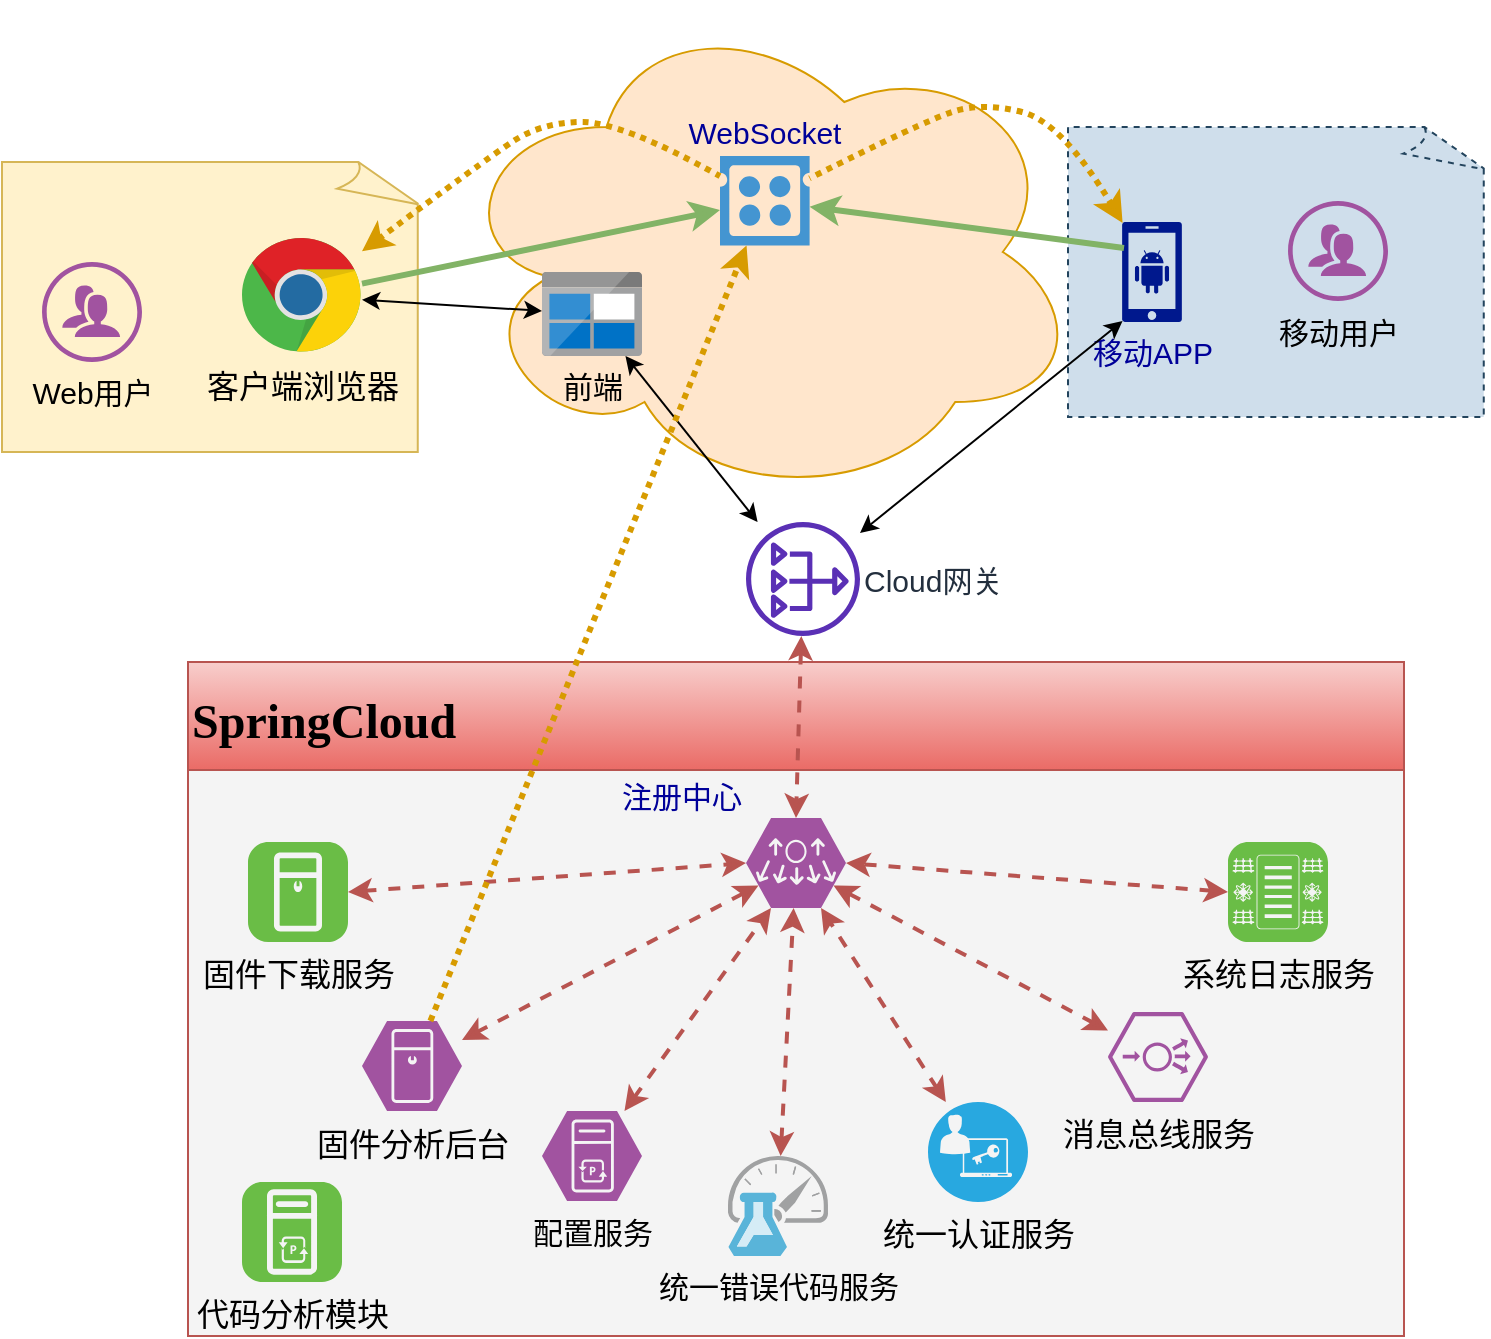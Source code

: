 <mxfile version="12.2.2" type="device" pages="10"><diagram id="k7KYxD-R8NaV8xfvMHQh" name="系统架构"><mxGraphModel dx="1024" dy="593" grid="1" gridSize="10" guides="1" tooltips="1" connect="1" arrows="1" fold="1" page="1" pageScale="1" pageWidth="827" pageHeight="1169" math="0" shadow="0"><root><mxCell id="0"/><mxCell id="1" parent="0"/><mxCell id="npDbIdDlRK5F1ZmAs0Lt-9" value="" style="whiteSpace=wrap;html=1;shape=mxgraph.basic.document;labelBackgroundColor=none;fontSize=15;fillColor=#CFDEEB;dashed=1;strokeColor=#23445d;" parent="1" vertex="1"><mxGeometry x="563" y="162.5" width="210" height="145" as="geometry"/></mxCell><mxCell id="npDbIdDlRK5F1ZmAs0Lt-8" value="" style="ellipse;shape=cloud;whiteSpace=wrap;html=1;fillColor=#ffe6cc;strokeColor=#d79b00;" parent="1" vertex="1"><mxGeometry x="253" y="100" width="317" height="250" as="geometry"/></mxCell><mxCell id="npDbIdDlRK5F1ZmAs0Lt-5" value="" style="whiteSpace=wrap;html=1;shape=mxgraph.basic.document;labelBackgroundColor=none;fontSize=15;fillColor=#fff2cc;strokeColor=#d6b656;" parent="1" vertex="1"><mxGeometry x="30" y="180" width="210" height="145" as="geometry"/></mxCell><mxCell id="GSVF6jjlQiMwnp0SlRRL-1" value="SpringCloud" style="swimlane;fontSize=24;align=left;swimlaneFillColor=#f4f4f4;fillColor=#f8cecc;collapsible=0;startSize=54;strokeColor=#b85450;gradientColor=#ea6b66;fontFamily=仿宋;fontStyle=1" parent="1" vertex="1"><mxGeometry x="123" y="430" width="608" height="337" as="geometry"/></mxCell><mxCell id="GSVF6jjlQiMwnp0SlRRL-32" value="注册中心" style="verticalLabelPosition=top;fillColor=#A153A0;verticalAlign=bottom;pointerEvents=1;align=right;points=[[0.25,0,0],[0.5,0,0],[0.75,0,0],[1,0.5,0],[0.75,1,0],[0.5,1,0],[0.25,1,0],[0,0.5,0],[0.125,0.25,0],[0.125,0.75,0],[0.875,0.25,0],[0.875,0.75,0]];shape=mxgraph.cisco_safe.design.nexus_1kv;labelBackgroundColor=none;textDirection=ltr;labelPosition=left;fontSize=15;fontColor=#000099;" parent="GSVF6jjlQiMwnp0SlRRL-1" vertex="1"><mxGeometry x="279" y="78" width="50" height="45" as="geometry"/></mxCell><mxCell id="GSVF6jjlQiMwnp0SlRRL-33" value="&lt;span style=&quot;font-size: 16px&quot;&gt;固件下载服务&lt;/span&gt;" style="verticalLabelPosition=bottom;html=1;fillColor=#6ABD46;verticalAlign=top;align=center;points=[[0.06,0.06,0],[0.94,0.06,0],[0.94,0.94,0],[0.06,0.94,0],[0.25,0,0],[0.5,0,0],[0.75,0,0],[1,0.25,0],[1,0.5,0],[1,0.75,0],[0.75,1,0],[0.5,1,0],[0.25,1,0],[0,0.75,0],[0,0.5,0],[0,0.25,0]];pointerEvents=1;shape=mxgraph.cisco_safe.architecture.server;labelBackgroundColor=none;" parent="GSVF6jjlQiMwnp0SlRRL-1" vertex="1"><mxGeometry x="30" y="90" width="50" height="50" as="geometry"/></mxCell><mxCell id="GSVF6jjlQiMwnp0SlRRL-37" value="&lt;span style=&quot;font-size: 16px&quot;&gt;消息总线服务&lt;/span&gt;" style="verticalLabelPosition=bottom;html=1;fillColor=#A153A0;verticalAlign=top;pointerEvents=1;align=center;points=[[0.25,0,0],[0.5,0,0],[0.75,0,0],[1,0.5,0],[0.75,1,0],[0.5,1,0],[0.25,1,0],[0,0.5,0],[0.125,0.25,0],[0.125,0.75,0],[0.875,0.25,0],[0.875,0.75,0]];shape=mxgraph.cisco_safe.design.vload_balancer;labelBackgroundColor=none;" parent="GSVF6jjlQiMwnp0SlRRL-1" vertex="1"><mxGeometry x="460" y="175" width="50" height="45" as="geometry"/></mxCell><mxCell id="GSVF6jjlQiMwnp0SlRRL-38" value="&lt;span style=&quot;font-size: 16px&quot;&gt;系统日志服务&lt;/span&gt;" style="verticalLabelPosition=bottom;html=1;fillColor=#6ABD46;verticalAlign=top;align=center;points=[[0.06,0.06,0],[0.94,0.06,0],[0.94,0.94,0],[0.06,0.94,0],[0.25,0,0],[0.5,0,0],[0.75,0,0],[1,0.25,0],[1,0.5,0],[1,0.75,0],[0.75,1,0],[0.5,1,0],[0.25,1,0],[0,0.75,0],[0,0.5,0],[0,0.25,0]];pointerEvents=1;shape=mxgraph.cisco_safe.architecture.blade_server;labelBackgroundColor=none;" parent="GSVF6jjlQiMwnp0SlRRL-1" vertex="1"><mxGeometry x="520" y="90" width="50" height="50" as="geometry"/></mxCell><mxCell id="GSVF6jjlQiMwnp0SlRRL-39" value="&lt;span style=&quot;font-size: 16px&quot;&gt;统一认证服务&lt;/span&gt;" style="verticalLabelPosition=bottom;html=1;fillColor=#28A8E0;verticalAlign=top;points=[[0.145,0.145,0],[0.856,0.145,0],[0.855,0.855,0],[0.145,0.855,0],[0.5,0,0], [1,0.5,0], [0.5,1,0],[0,0.5,0]];pointerEvents=1;align=center;shape=mxgraph.cisco_safe.capability.client_based_security;labelBackgroundColor=none;" parent="GSVF6jjlQiMwnp0SlRRL-1" vertex="1"><mxGeometry x="370" y="220" width="50" height="50" as="geometry"/></mxCell><mxCell id="GSVF6jjlQiMwnp0SlRRL-41" value="配置服务" style="verticalLabelPosition=bottom;html=1;fillColor=#A153A0;verticalAlign=top;pointerEvents=1;align=center;points=[[0.25,0,0],[0.5,0,0],[0.75,0,0],[1,0.5,0],[0.75,1,0],[0.5,1,0],[0.25,1,0],[0,0.5,0],[0.125,0.25,0],[0.125,0.75,0],[0.875,0.25,0],[0.875,0.75,0]];shape=mxgraph.cisco_safe.design.aci_controller;labelBackgroundColor=none;fontSize=15;" parent="GSVF6jjlQiMwnp0SlRRL-1" vertex="1"><mxGeometry x="177" y="224.5" width="50" height="45" as="geometry"/></mxCell><mxCell id="GSVF6jjlQiMwnp0SlRRL-43" value="" style="endArrow=classic;startArrow=classic;html=1;dashed=1;fontSize=16;strokeWidth=2;fillColor=#f8cecc;strokeColor=#b85450;entryX=1;entryY=0.5;entryDx=0;entryDy=0;entryPerimeter=0;exitX=0;exitY=0.5;exitDx=0;exitDy=0;exitPerimeter=0;" parent="GSVF6jjlQiMwnp0SlRRL-1" source="GSVF6jjlQiMwnp0SlRRL-38" target="GSVF6jjlQiMwnp0SlRRL-32" edge="1"><mxGeometry width="50" height="50" relative="1" as="geometry"><mxPoint x="306.036" y="-85" as="sourcePoint"/><mxPoint x="314" y="88" as="targetPoint"/></mxGeometry></mxCell><mxCell id="GSVF6jjlQiMwnp0SlRRL-44" value="" style="endArrow=classic;startArrow=classic;html=1;dashed=1;fontSize=16;strokeWidth=2;fillColor=#f8cecc;strokeColor=#b85450;entryX=0.875;entryY=0.75;entryDx=0;entryDy=0;entryPerimeter=0;" parent="GSVF6jjlQiMwnp0SlRRL-1" source="GSVF6jjlQiMwnp0SlRRL-37" target="GSVF6jjlQiMwnp0SlRRL-32" edge="1"><mxGeometry width="50" height="50" relative="1" as="geometry"><mxPoint x="530" y="125" as="sourcePoint"/><mxPoint x="339" y="110.5" as="targetPoint"/></mxGeometry></mxCell><mxCell id="GSVF6jjlQiMwnp0SlRRL-47" value="" style="endArrow=classic;startArrow=classic;html=1;dashed=1;fontSize=16;strokeWidth=2;fillColor=#f8cecc;strokeColor=#b85450;entryX=0.75;entryY=1;entryDx=0;entryDy=0;entryPerimeter=0;" parent="GSVF6jjlQiMwnp0SlRRL-1" source="GSVF6jjlQiMwnp0SlRRL-39" target="GSVF6jjlQiMwnp0SlRRL-32" edge="1"><mxGeometry width="50" height="50" relative="1" as="geometry"><mxPoint x="395" y="240" as="sourcePoint"/><mxPoint x="339" y="126.874" as="targetPoint"/></mxGeometry></mxCell><mxCell id="GSVF6jjlQiMwnp0SlRRL-48" value="" style="endArrow=classic;startArrow=classic;html=1;dashed=1;fontSize=16;strokeWidth=2;fillColor=#f8cecc;strokeColor=#b85450;entryX=0.25;entryY=1;entryDx=0;entryDy=0;entryPerimeter=0;" parent="GSVF6jjlQiMwnp0SlRRL-1" source="GSVF6jjlQiMwnp0SlRRL-41" target="GSVF6jjlQiMwnp0SlRRL-32" edge="1"><mxGeometry width="50" height="50" relative="1" as="geometry"><mxPoint x="470" y="216.126" as="sourcePoint"/><mxPoint x="349" y="136.874" as="targetPoint"/></mxGeometry></mxCell><mxCell id="GSVF6jjlQiMwnp0SlRRL-49" value="" style="endArrow=classic;startArrow=classic;html=1;dashed=1;fontSize=16;strokeWidth=2;fillColor=#f8cecc;strokeColor=#b85450;entryX=0.125;entryY=0.75;entryDx=0;entryDy=0;entryPerimeter=0;" parent="GSVF6jjlQiMwnp0SlRRL-1" source="J3E9gLliAxa4lxq22tGJ-2" target="GSVF6jjlQiMwnp0SlRRL-32" edge="1"><mxGeometry width="50" height="50" relative="1" as="geometry"><mxPoint x="140" y="190.454" as="sourcePoint"/><mxPoint x="301.5" y="133" as="targetPoint"/></mxGeometry></mxCell><mxCell id="GSVF6jjlQiMwnp0SlRRL-50" value="" style="endArrow=classic;startArrow=classic;html=1;dashed=1;fontSize=16;strokeWidth=2;fillColor=#f8cecc;strokeColor=#b85450;entryX=0;entryY=0.5;entryDx=0;entryDy=0;entryPerimeter=0;exitX=1;exitY=0.5;exitDx=0;exitDy=0;exitPerimeter=0;" parent="GSVF6jjlQiMwnp0SlRRL-1" source="GSVF6jjlQiMwnp0SlRRL-33" target="GSVF6jjlQiMwnp0SlRRL-32" edge="1"><mxGeometry width="50" height="50" relative="1" as="geometry"><mxPoint x="169.913" y="230" as="sourcePoint"/><mxPoint x="289" y="110.5" as="targetPoint"/></mxGeometry></mxCell><mxCell id="npDbIdDlRK5F1ZmAs0Lt-2" value="统一错误代码服务" style="aspect=fixed;html=1;points=[];align=center;image;fontSize=15;image=img/lib/mscae/Machine_Learning_Studio_Web_Service_Plans.svg;labelBackgroundColor=none;" parent="GSVF6jjlQiMwnp0SlRRL-1" vertex="1"><mxGeometry x="270" y="247" width="50" height="50" as="geometry"/></mxCell><mxCell id="npDbIdDlRK5F1ZmAs0Lt-3" value="" style="endArrow=classic;startArrow=classic;html=1;dashed=1;fontSize=16;strokeWidth=2;fillColor=#f8cecc;strokeColor=#b85450;" parent="GSVF6jjlQiMwnp0SlRRL-1" source="npDbIdDlRK5F1ZmAs0Lt-2" target="GSVF6jjlQiMwnp0SlRRL-32" edge="1"><mxGeometry width="50" height="50" relative="1" as="geometry"><mxPoint x="231.287" y="230" as="sourcePoint"/><mxPoint x="301.5" y="133" as="targetPoint"/></mxGeometry></mxCell><mxCell id="J3E9gLliAxa4lxq22tGJ-2" value="&lt;span style=&quot;font-size: 16px&quot;&gt;固件分析后台&lt;/span&gt;" style="verticalLabelPosition=bottom;html=1;fillColor=#A153A0;verticalAlign=top;pointerEvents=1;align=center;points=[[0.25,0,0],[0.5,0,0],[0.75,0,0],[1,0.5,0],[0.75,1,0],[0.5,1,0],[0.25,1,0],[0,0.5,0],[0.125,0.25,0],[0.125,0.75,0],[0.875,0.25,0],[0.875,0.75,0]];shape=mxgraph.cisco_safe.design.server_2;labelBackgroundColor=none;fontSize=15;labelPosition=center;" parent="GSVF6jjlQiMwnp0SlRRL-1" vertex="1"><mxGeometry x="87" y="179.5" width="50" height="45" as="geometry"/></mxCell><mxCell id="J3E9gLliAxa4lxq22tGJ-3" value="&lt;span style=&quot;font-size: 16px&quot;&gt;代码分析模块&lt;/span&gt;" style="verticalLabelPosition=bottom;html=1;fillColor=#6ABD46;verticalAlign=top;align=center;points=[[0.06,0.06,0],[0.94,0.06,0],[0.94,0.94,0],[0.06,0.94,0],[0.25,0,0],[0.5,0,0],[0.75,0,0],[1,0.25,0],[1,0.5,0],[1,0.75,0],[0.75,1,0],[0.5,1,0],[0.25,1,0],[0,0.75,0],[0,0.5,0],[0,0.25,0]];pointerEvents=1;shape=mxgraph.cisco_safe.architecture.aci_controller;labelBackgroundColor=none;" parent="GSVF6jjlQiMwnp0SlRRL-1" vertex="1"><mxGeometry x="27" y="260" width="50" height="50" as="geometry"/></mxCell><mxCell id="GSVF6jjlQiMwnp0SlRRL-65" value="客户端浏览器" style="dashed=0;outlineConnect=0;html=1;align=center;labelPosition=center;verticalLabelPosition=bottom;verticalAlign=top;shape=mxgraph.weblogos.chrome;fontSize=16;" parent="1" vertex="1"><mxGeometry x="150" y="218" width="60" height="58" as="geometry"/></mxCell><mxCell id="GSVF6jjlQiMwnp0SlRRL-68" value="Web用户" style="verticalLabelPosition=bottom;html=1;fillColor=#A153A0;verticalAlign=top;pointerEvents=1;align=center;points=[[0.25,0,0],[0.5,0,0],[0.75,0,0],[1,0.5,0],[0.75,1,0],[0.5,1,0],[0.25,1,0],[0,0.5,0],[0.125,0.25,0],[0.125,0.75,0],[0.875,0.25,0],[0.875,0.75,0]];shape=mxgraph.cisco_safe.design.users;labelBackgroundColor=none;fontSize=15;" parent="1" vertex="1"><mxGeometry x="50" y="230" width="50" height="50" as="geometry"/></mxCell><mxCell id="npDbIdDlRK5F1ZmAs0Lt-1" value="前端" style="aspect=fixed;html=1;points=[];align=center;image;fontSize=15;image=img/lib/mscae/BlobBlock.svg;labelBackgroundColor=none;" parent="1" vertex="1"><mxGeometry x="300" y="235" width="50" height="42" as="geometry"/></mxCell><mxCell id="npDbIdDlRK5F1ZmAs0Lt-4" value="移动用户" style="verticalLabelPosition=bottom;html=1;fillColor=#A153A0;verticalAlign=top;pointerEvents=1;align=center;points=[[0.25,0,0],[0.5,0,0],[0.75,0,0],[1,0.5,0],[0.75,1,0],[0.5,1,0],[0.25,1,0],[0,0.5,0],[0.125,0.25,0],[0.125,0.75,0],[0.875,0.25,0],[0.875,0.75,0]];shape=mxgraph.cisco_safe.design.users;labelBackgroundColor=none;fontSize=15;" parent="1" vertex="1"><mxGeometry x="673" y="199.5" width="50" height="50" as="geometry"/></mxCell><mxCell id="npDbIdDlRK5F1ZmAs0Lt-10" value="" style="endArrow=classic;startArrow=classic;html=1;fontSize=15;fontColor=#000099;" parent="1" source="npDbIdDlRK5F1ZmAs0Lt-1" target="GSVF6jjlQiMwnp0SlRRL-65" edge="1"><mxGeometry width="50" height="50" relative="1" as="geometry"><mxPoint x="50" y="430" as="sourcePoint"/><mxPoint x="100" y="380" as="targetPoint"/></mxGeometry></mxCell><mxCell id="npDbIdDlRK5F1ZmAs0Lt-14" value="移动APP" style="aspect=fixed;pointerEvents=1;shadow=0;dashed=0;html=1;strokeColor=none;labelPosition=center;verticalLabelPosition=bottom;verticalAlign=top;align=center;fillColor=#00188D;shape=mxgraph.mscae.enterprise.android_phone;labelBackgroundColor=none;fontSize=15;fontColor=#000099;" parent="1" vertex="1"><mxGeometry x="590" y="210" width="30" height="50" as="geometry"/></mxCell><mxCell id="npDbIdDlRK5F1ZmAs0Lt-16" value="WebSocket" style="pointerEvents=1;shadow=0;dashed=0;html=1;strokeColor=none;fillColor=#4495D1;labelPosition=center;verticalLabelPosition=top;verticalAlign=bottom;align=center;outlineConnect=0;shape=mxgraph.veeam.cpu_socket;labelBackgroundColor=none;fontSize=15;fontColor=#000099;" parent="1" vertex="1"><mxGeometry x="389" y="177" width="44.8" height="44.8" as="geometry"/></mxCell><mxCell id="npDbIdDlRK5F1ZmAs0Lt-21" value="" style="endArrow=none;startArrow=classic;html=1;dashed=1;fontSize=16;strokeWidth=3;fillColor=#ffcd28;strokeColor=#d79b00;curved=1;endFill=0;gradientColor=#ffa500;dashPattern=1 1;" parent="1" source="GSVF6jjlQiMwnp0SlRRL-65" target="npDbIdDlRK5F1ZmAs0Lt-16" edge="1"><mxGeometry width="50" height="50" relative="1" as="geometry"><mxPoint x="300" y="40" as="sourcePoint"/><mxPoint x="640" y="50" as="targetPoint"/><Array as="points"><mxPoint x="270" y="180"/><mxPoint x="300" y="160"/><mxPoint x="340" y="160"/></Array></mxGeometry></mxCell><mxCell id="npDbIdDlRK5F1ZmAs0Lt-22" value="" style="endArrow=none;startArrow=classic;html=1;dashed=1;fontSize=16;strokeWidth=3;fillColor=#ffcd28;strokeColor=#d79b00;curved=1;endFill=0;gradientColor=#ffa500;dashPattern=1 1;exitX=0.01;exitY=0.01;exitDx=0;exitDy=0;exitPerimeter=0;" parent="1" source="npDbIdDlRK5F1ZmAs0Lt-14" target="npDbIdDlRK5F1ZmAs0Lt-16" edge="1"><mxGeometry width="50" height="50" relative="1" as="geometry"><mxPoint x="243" y="214.299" as="sourcePoint"/><mxPoint x="414.5" y="201.1" as="targetPoint"/><Array as="points"><mxPoint x="560" y="160"/><mxPoint x="520" y="150"/><mxPoint x="490" y="160"/></Array></mxGeometry></mxCell><mxCell id="npDbIdDlRK5F1ZmAs0Lt-23" value="" style="endArrow=classic;html=1;strokeWidth=3;fontSize=15;fontColor=#000099;exitX=0.033;exitY=0.26;exitDx=0;exitDy=0;exitPerimeter=0;gradientColor=#97d077;fillColor=#d5e8d4;strokeColor=#82b366;" parent="1" source="npDbIdDlRK5F1ZmAs0Lt-14" target="npDbIdDlRK5F1ZmAs0Lt-16" edge="1"><mxGeometry width="50" height="50" relative="1" as="geometry"><mxPoint x="50" y="750" as="sourcePoint"/><mxPoint x="100" y="700" as="targetPoint"/></mxGeometry></mxCell><mxCell id="npDbIdDlRK5F1ZmAs0Lt-24" value="" style="endArrow=classic;html=1;strokeWidth=3;fontSize=15;fontColor=#000099;gradientColor=#97d077;fillColor=#d5e8d4;strokeColor=#82b366;" parent="1" source="GSVF6jjlQiMwnp0SlRRL-65" target="npDbIdDlRK5F1ZmAs0Lt-16" edge="1"><mxGeometry width="50" height="50" relative="1" as="geometry"><mxPoint x="600.99" y="233" as="sourcePoint"/><mxPoint x="459.3" y="214.78" as="targetPoint"/></mxGeometry></mxCell><mxCell id="SkDGykfNjAdG8715V-m9-1" value="Cloud网关" style="outlineConnect=0;fontColor=#232F3E;gradientColor=none;fillColor=#5A30B5;strokeColor=none;dashed=0;verticalLabelPosition=middle;verticalAlign=middle;align=left;html=1;fontSize=15;fontStyle=0;aspect=fixed;pointerEvents=1;shape=mxgraph.aws4.nat_gateway;labelPosition=right;" parent="1" vertex="1"><mxGeometry x="402" y="360" width="57" height="57" as="geometry"/></mxCell><mxCell id="GSVF6jjlQiMwnp0SlRRL-42" value="" style="endArrow=classic;startArrow=classic;html=1;dashed=1;fontSize=16;strokeWidth=2;fillColor=#f8cecc;strokeColor=#b85450;entryX=0.5;entryY=0;entryDx=0;entryDy=0;entryPerimeter=0;" parent="1" source="SkDGykfNjAdG8715V-m9-1" target="GSVF6jjlQiMwnp0SlRRL-32" edge="1"><mxGeometry width="50" height="50" relative="1" as="geometry"><mxPoint x="429.36" y="449" as="sourcePoint"/><mxPoint x="123.34" y="554.4" as="targetPoint"/></mxGeometry></mxCell><mxCell id="SkDGykfNjAdG8715V-m9-3" value="" style="endArrow=classic;startArrow=classic;html=1;fontSize=15;fontColor=#000099;exitX=0.01;exitY=0.99;exitDx=0;exitDy=0;exitPerimeter=0;" parent="1" source="npDbIdDlRK5F1ZmAs0Lt-14" target="SkDGykfNjAdG8715V-m9-1" edge="1"><mxGeometry width="50" height="50" relative="1" as="geometry"><mxPoint x="600" y="245" as="sourcePoint"/><mxPoint x="469" y="286.987" as="targetPoint"/></mxGeometry></mxCell><mxCell id="SkDGykfNjAdG8715V-m9-4" value="" style="endArrow=classic;startArrow=classic;html=1;fontSize=15;fontColor=#000099;" parent="1" source="npDbIdDlRK5F1ZmAs0Lt-1" target="SkDGykfNjAdG8715V-m9-1" edge="1"><mxGeometry width="50" height="50" relative="1" as="geometry"><mxPoint x="600.3" y="269.5" as="sourcePoint"/><mxPoint x="469" y="375.493" as="targetPoint"/></mxGeometry></mxCell><mxCell id="J3E9gLliAxa4lxq22tGJ-4" value="" style="endArrow=classic;html=1;fontSize=15;fontColor=#000099;strokeWidth=3;dashed=1;fillColor=#ffcd28;strokeColor=#d79b00;gradientColor=#ffa500;dashPattern=1 1;" parent="1" source="J3E9gLliAxa4lxq22tGJ-2" target="npDbIdDlRK5F1ZmAs0Lt-16" edge="1"><mxGeometry width="50" height="50" relative="1" as="geometry"><mxPoint x="1125" y="312" as="sourcePoint"/><mxPoint x="948.46" y="227.8" as="targetPoint"/></mxGeometry></mxCell></root></mxGraphModel></diagram><diagram id="tBLyptCDFU67pMqcfKft" name="固件下载"><mxGraphModel dx="1408" dy="842" grid="1" gridSize="10" guides="1" tooltips="1" connect="1" arrows="1" fold="1" page="1" pageScale="1" pageWidth="827" pageHeight="1169" math="0" shadow="0"><root><mxCell id="d6oRl_tSe96PO3ATmBkX-0"/><mxCell id="d6oRl_tSe96PO3ATmBkX-1" parent="d6oRl_tSe96PO3ATmBkX-0"/><mxCell id="wvTtYBxTl09JBhX6R7iU-3" value="固件下载服务" style="swimlane;html=1;childLayout=stackLayout;resizeParent=1;resizeParentMax=0;horizontal=1;startSize=29;horizontalStack=0;shadow=1;glass=0;comic=0;labelBackgroundColor=none;strokeWidth=2;fillColor=#BFF7FA;gradientColor=#ffffff;fontSize=18;fontColor=#EA6B66;fontFamily=Courier New;fontStyle=0" vertex="1" parent="d6oRl_tSe96PO3ATmBkX-1"><mxGeometry x="173" y="184" width="480" height="400" as="geometry"/></mxCell><mxCell id="wvTtYBxTl09JBhX6R7iU-4" value="SpringBoot" style="swimlane;html=1;startSize=35;horizontal=0;fontSize=15;" vertex="1" parent="wvTtYBxTl09JBhX6R7iU-3"><mxGeometry y="29" width="480" height="120" as="geometry"/></mxCell><mxCell id="wvTtYBxTl09JBhX6R7iU-0" value="&lt;span style=&quot;font-size: 16px&quot;&gt;固件下载服务&lt;/span&gt;" style="verticalLabelPosition=middle;html=1;fillColor=#6ABD46;verticalAlign=middle;align=left;points=[[0.06,0.06,0],[0.94,0.06,0],[0.94,0.94,0],[0.06,0.94,0],[0.25,0,0],[0.5,0,0],[0.75,0,0],[1,0.25,0],[1,0.5,0],[1,0.75,0],[0.75,1,0],[0.5,1,0],[0.25,1,0],[0,0.75,0],[0,0.5,0],[0,0.25,0]];pointerEvents=1;shape=mxgraph.cisco_safe.architecture.server;labelBackgroundColor=none;labelPosition=right;" vertex="1" parent="wvTtYBxTl09JBhX6R7iU-4"><mxGeometry x="200" y="41" width="50" height="50" as="geometry"/></mxCell><mxCell id="wvTtYBxTl09JBhX6R7iU-5" value="Python" style="swimlane;html=1;startSize=35;horizontal=0;fontSize=15;" vertex="1" parent="wvTtYBxTl09JBhX6R7iU-3"><mxGeometry y="149" width="480" height="131" as="geometry"/></mxCell><mxCell id="wvTtYBxTl09JBhX6R7iU-7" value="Script" style="shape=image;html=1;verticalLabelPosition=bottom;labelBackgroundColor=#ffffff;verticalAlign=top;imageAspect=1;aspect=fixed;image=img/clipart/Gear_128x128.png;shadow=1;glass=0;dashed=1;comic=0;strokeWidth=2;fillColor=#BFF7FA;gradientColor=#ffffff;fontFamily=Courier New;fontSize=15;fontColor=#EA6B66;" vertex="1" parent="wvTtYBxTl09JBhX6R7iU-5"><mxGeometry x="60" y="29.5" width="52" height="61" as="geometry"/></mxCell><mxCell id="wvTtYBxTl09JBhX6R7iU-8" value="Django" style="label;whiteSpace=wrap;html=1;image=img/clipart/Gear_128x128.png;shadow=1;glass=0;comic=0;labelBackgroundColor=none;strokeWidth=2;fillColor=#BFF7FA;gradientColor=#ffffff;fontFamily=Courier New;fontSize=15;fontColor=#EA6B66;fontStyle=0" vertex="1" parent="wvTtYBxTl09JBhX6R7iU-5"><mxGeometry x="151" y="29" width="120" height="60" as="geometry"/></mxCell><mxCell id="wvTtYBxTl09JBhX6R7iU-6" value="文档数据库" style="swimlane;html=1;startSize=35;horizontal=0;fontSize=15;" vertex="1" parent="wvTtYBxTl09JBhX6R7iU-3"><mxGeometry y="280" width="480" height="120" as="geometry"/></mxCell><mxCell id="wvTtYBxTl09JBhX6R7iU-10" value="Mongo" style="dashed=0;outlineConnect=0;html=1;align=center;labelPosition=center;verticalLabelPosition=bottom;verticalAlign=top;shape=mxgraph.weblogos.mongodb;fontSize=16;" vertex="1" parent="wvTtYBxTl09JBhX6R7iU-6"><mxGeometry x="225" y="21" width="30" height="65" as="geometry"/></mxCell><mxCell id="wvTtYBxTl09JBhX6R7iU-9" value="Flask" style="label;whiteSpace=wrap;html=1;image=img/clipart/Gear_128x128.png;shadow=1;glass=0;comic=0;labelBackgroundColor=none;strokeWidth=2;fillColor=#BFF7FA;gradientColor=#ffffff;fontFamily=Courier New;fontSize=15;fontColor=#EA6B66;fontStyle=0" vertex="1" parent="d6oRl_tSe96PO3ATmBkX-1"><mxGeometry x="483" y="363" width="120" height="60" as="geometry"/></mxCell></root></mxGraphModel></diagram><diagram id="oMnUxGZqXqCYKLmhQ7ha" name="代码分析服务"><mxGraphModel dx="1408" dy="842" grid="1" gridSize="10" guides="1" tooltips="1" connect="1" arrows="1" fold="1" page="1" pageScale="1" pageWidth="827" pageHeight="1169" math="0" shadow="0"><root><mxCell id="WlSuxjClih_W1npepni7-0"/><mxCell id="WlSuxjClih_W1npepni7-1" parent="WlSuxjClih_W1npepni7-0"/><mxCell id="I2ndjuYapQ_84tKOq5H8-0" value="代码分析服务" style="swimlane;html=1;childLayout=stackLayout;resizeParent=1;resizeParentMax=0;horizontal=1;startSize=29;horizontalStack=0;shadow=1;glass=0;comic=0;labelBackgroundColor=none;strokeWidth=2;fillColor=#BFF7FA;gradientColor=#ffffff;fontSize=18;fontColor=#EA6B66;fontFamily=Courier New;fontStyle=0" vertex="1" parent="WlSuxjClih_W1npepni7-1"><mxGeometry x="120" y="100" width="480" height="520" as="geometry"/></mxCell><mxCell id="I2ndjuYapQ_84tKOq5H8-1" value="SpringBoot" style="swimlane;html=1;startSize=35;horizontal=0;fontSize=15;" vertex="1" parent="I2ndjuYapQ_84tKOq5H8-0"><mxGeometry y="29" width="480" height="120" as="geometry"/></mxCell><mxCell id="bnrVwcQG559HkDBmHxY--0" value="&lt;span style=&quot;font-size: 16px&quot;&gt;代码分析服务&lt;/span&gt;" style="verticalLabelPosition=middle;html=1;fillColor=#6ABD46;verticalAlign=middle;align=left;points=[[0.06,0.06,0],[0.94,0.06,0],[0.94,0.94,0],[0.06,0.94,0],[0.25,0,0],[0.5,0,0],[0.75,0,0],[1,0.25,0],[1,0.5,0],[1,0.75,0],[0.75,1,0],[0.5,1,0],[0.25,1,0],[0,0.75,0],[0,0.5,0],[0,0.25,0]];pointerEvents=1;shape=mxgraph.cisco_safe.architecture.aci_controller;labelBackgroundColor=none;labelPosition=right;" vertex="1" parent="I2ndjuYapQ_84tKOq5H8-1"><mxGeometry x="200" y="35" width="50" height="50" as="geometry"/></mxCell><mxCell id="I2ndjuYapQ_84tKOq5H8-3" value="Python" style="swimlane;html=1;startSize=35;horizontal=0;fontSize=15;" vertex="1" parent="I2ndjuYapQ_84tKOq5H8-0"><mxGeometry y="149" width="480" height="131" as="geometry"><mxRectangle y="149" width="480" height="70" as="alternateBounds"/></mxGeometry></mxCell><mxCell id="I2ndjuYapQ_84tKOq5H8-5" value="Script" style="label;whiteSpace=wrap;html=1;image=img/clipart/Gear_128x128.png;shadow=1;glass=0;comic=0;labelBackgroundColor=none;strokeWidth=2;fillColor=#BFF7FA;gradientColor=#ffffff;fontFamily=Courier New;fontSize=16;fontColor=#000000;fontStyle=0" vertex="1" parent="I2ndjuYapQ_84tKOq5H8-3"><mxGeometry x="173" y="35.5" width="120" height="60" as="geometry"/></mxCell><mxCell id="I2ndjuYapQ_84tKOq5H8-6" value="引擎" style="swimlane;html=1;startSize=35;horizontal=0;fontSize=15;" vertex="1" parent="I2ndjuYapQ_84tKOq5H8-0"><mxGeometry y="280" width="480" height="120" as="geometry"><mxRectangle y="219" width="480" height="100" as="alternateBounds"/></mxGeometry></mxCell><mxCell id="I2ndjuYapQ_84tKOq5H8-4" value="Binwalk" style="shape=image;html=1;verticalLabelPosition=bottom;labelBackgroundColor=#ffffff;verticalAlign=top;imageAspect=1;aspect=fixed;image=img/clipart/Gear_128x128.png;shadow=1;glass=0;dashed=1;comic=0;strokeWidth=2;fillColor=#BFF7FA;gradientColor=#ffffff;fontFamily=Courier New;fontSize=16;fontColor=#000000;fontStyle=1" vertex="1" parent="I2ndjuYapQ_84tKOq5H8-6"><mxGeometry x="125" y="20" width="52" height="61" as="geometry"/></mxCell><mxCell id="bnrVwcQG559HkDBmHxY--10" value="。。。" style="shape=image;html=1;verticalLabelPosition=bottom;labelBackgroundColor=#ffffff;verticalAlign=top;imageAspect=1;aspect=fixed;image=img/clipart/Gear_128x128.png;shadow=1;glass=0;dashed=1;comic=0;strokeWidth=2;fillColor=#BFF7FA;gradientColor=#ffffff;fontFamily=Courier New;fontSize=15;fontColor=#EA6B66;fontStyle=1" vertex="1" parent="I2ndjuYapQ_84tKOq5H8-6"><mxGeometry x="219" y="20" width="52" height="61" as="geometry"/></mxCell><mxCell id="bnrVwcQG559HkDBmHxY--11" value="。。。" style="shape=image;html=1;verticalLabelPosition=bottom;labelBackgroundColor=#ffffff;verticalAlign=top;imageAspect=1;aspect=fixed;image=img/clipart/Gear_128x128.png;shadow=1;glass=0;dashed=1;comic=0;strokeWidth=2;fillColor=#BFF7FA;gradientColor=#ffffff;fontFamily=Courier New;fontSize=15;fontColor=#EA6B66;fontStyle=1" vertex="1" parent="I2ndjuYapQ_84tKOq5H8-6"><mxGeometry x="313" y="20" width="52" height="61" as="geometry"/></mxCell><mxCell id="bnrVwcQG559HkDBmHxY--7" value="数据库" style="swimlane;html=1;startSize=35;horizontal=0;fontSize=15;" vertex="1" parent="I2ndjuYapQ_84tKOq5H8-0"><mxGeometry y="400" width="480" height="120" as="geometry"><mxRectangle y="219" width="480" height="100" as="alternateBounds"/></mxGeometry></mxCell><mxCell id="bnrVwcQG559HkDBmHxY--8" value="Mongo" style="dashed=0;outlineConnect=0;html=1;align=center;labelPosition=center;verticalLabelPosition=bottom;verticalAlign=top;shape=mxgraph.weblogos.mongodb;fontSize=16;" vertex="1" parent="bnrVwcQG559HkDBmHxY--7"><mxGeometry x="160" y="21" width="30" height="65" as="geometry"/></mxCell><mxCell id="bnrVwcQG559HkDBmHxY--9" value="分析结果" style="aspect=fixed;html=1;points=[];align=center;image;fontSize=15;image=img/lib/mscae/Azure_Database_for_MySQL_servers.svg;labelBackgroundColor=none;" vertex="1" parent="bnrVwcQG559HkDBmHxY--7"><mxGeometry x="274" y="28.5" width="38" height="50" as="geometry"/></mxCell></root></mxGraphModel></diagram><diagram id="x4o9jzOZUMRKXQvrYQwv" name="错误代码服务"><mxGraphModel dx="1408" dy="808" grid="1" gridSize="10" guides="1" tooltips="1" connect="1" arrows="1" fold="1" page="1" pageScale="1" pageWidth="827" pageHeight="1169" math="0" shadow="0"><root><mxCell id="jFzlR9WYCWAj64vNgFQK-0"/><mxCell id="jFzlR9WYCWAj64vNgFQK-1" parent="jFzlR9WYCWAj64vNgFQK-0"/><mxCell id="thjagJ-W3iIe7blx0K4T-0" value="&lt;span style=&quot;font-family: helvetica; font-size: 18px; font-weight: 400;&quot;&gt;统一错误代码服务&lt;/span&gt;" style="swimlane;html=1;childLayout=stackLayout;resizeParent=1;resizeParentMax=0;horizontal=1;startSize=29;horizontalStack=0;shadow=1;glass=0;comic=0;labelBackgroundColor=none;strokeWidth=2;fillColor=#BFF7FA;gradientColor=#ffffff;fontSize=18;fontColor=#EA6B66;fontFamily=Courier New;" parent="jFzlR9WYCWAj64vNgFQK-1" vertex="1"><mxGeometry x="160" y="280" width="480" height="269" as="geometry"/></mxCell><mxCell id="thjagJ-W3iIe7blx0K4T-1" value="SpringBoot" style="swimlane;html=1;startSize=35;horizontal=0;fontSize=15;" parent="thjagJ-W3iIe7blx0K4T-0" vertex="1"><mxGeometry y="29" width="480" height="120" as="geometry"/></mxCell><mxCell id="MAp-mRaeXOHepMH8NnsG-0" value="统一错误代码服务" style="aspect=fixed;html=1;points=[];align=center;image;fontSize=15;image=img/lib/mscae/Machine_Learning_Studio_Web_Service_Plans.svg;labelBackgroundColor=none;" parent="thjagJ-W3iIe7blx0K4T-1" vertex="1"><mxGeometry x="211" y="31" width="50" height="50" as="geometry"/></mxCell><mxCell id="thjagJ-W3iIe7blx0K4T-6" value="配置" style="swimlane;html=1;startSize=35;horizontal=0;fontSize=15;" parent="thjagJ-W3iIe7blx0K4T-0" vertex="1"><mxGeometry y="149" width="480" height="120" as="geometry"/></mxCell><mxCell id="RtwLVo1L5w8G6OaRklSb-1" value="代码表" style="pointerEvents=1;shadow=0;dashed=0;html=1;strokeColor=none;fillColor=#505050;labelPosition=center;verticalLabelPosition=bottom;verticalAlign=top;outlineConnect=0;align=center;shape=mxgraph.office.services.excel_services;glass=0;comic=0;labelBackgroundColor=none;fontFamily=Courier New;fontSize=16;fontColor=#000000;" parent="thjagJ-W3iIe7blx0K4T-6" vertex="1"><mxGeometry x="201" y="31" width="60" height="49" as="geometry"/></mxCell><mxCell id="cBMYlP46q-mWlWjC0q10-0" value="服务运行状态" style="rounded=1;whiteSpace=wrap;html=1;fillColor=#d5e8d4;strokeColor=#82b366;fontSize=15;" vertex="1" parent="jFzlR9WYCWAj64vNgFQK-1"><mxGeometry x="79" y="200" width="120" height="50" as="geometry"/></mxCell><mxCell id="cBMYlP46q-mWlWjC0q10-2" value="读取所有错误码" style="rounded=1;whiteSpace=wrap;html=1;fillColor=#d5e8d4;strokeColor=#82b366;fontSize=15;" vertex="1" parent="jFzlR9WYCWAj64vNgFQK-1"><mxGeometry x="209" y="200" width="120" height="50" as="geometry"/></mxCell><mxCell id="cBMYlP46q-mWlWjC0q10-3" value="code查询错误码" style="rounded=1;whiteSpace=wrap;html=1;fillColor=#d5e8d4;strokeColor=#82b366;fontSize=15;" vertex="1" parent="jFzlR9WYCWAj64vNgFQK-1"><mxGeometry x="339" y="200" width="120" height="50" as="geometry"/></mxCell><mxCell id="cBMYlP46q-mWlWjC0q10-4" value="id查询错误码" style="rounded=1;whiteSpace=wrap;html=1;fillColor=#d5e8d4;strokeColor=#82b366;fontSize=15;" vertex="1" parent="jFzlR9WYCWAj64vNgFQK-1"><mxGeometry x="469" y="200" width="120" height="50" as="geometry"/></mxCell><mxCell id="cBMYlP46q-mWlWjC0q10-5" value="刷新错误码" style="rounded=1;whiteSpace=wrap;html=1;fillColor=#d5e8d4;strokeColor=#82b366;fontSize=15;" vertex="1" parent="jFzlR9WYCWAj64vNgFQK-1"><mxGeometry x="599" y="200" width="120" height="50" as="geometry"/></mxCell><mxCell id="cBMYlP46q-mWlWjC0q10-6" value="" style="endArrow=classic;html=1;fontSize=15;" edge="1" parent="jFzlR9WYCWAj64vNgFQK-1" source="thjagJ-W3iIe7blx0K4T-0" target="cBMYlP46q-mWlWjC0q10-0"><mxGeometry width="50" height="50" relative="1" as="geometry"><mxPoint x="80" y="620" as="sourcePoint"/><mxPoint x="130" y="570" as="targetPoint"/></mxGeometry></mxCell><mxCell id="cBMYlP46q-mWlWjC0q10-7" value="" style="endArrow=classic;html=1;fontSize=15;" edge="1" parent="jFzlR9WYCWAj64vNgFQK-1" source="thjagJ-W3iIe7blx0K4T-0" target="cBMYlP46q-mWlWjC0q10-2"><mxGeometry width="50" height="50" relative="1" as="geometry"><mxPoint x="224.752" y="290" as="sourcePoint"/><mxPoint x="183.433" y="260" as="targetPoint"/></mxGeometry></mxCell><mxCell id="cBMYlP46q-mWlWjC0q10-8" value="" style="endArrow=classic;html=1;fontSize=15;" edge="1" parent="jFzlR9WYCWAj64vNgFQK-1" source="thjagJ-W3iIe7blx0K4T-0" target="cBMYlP46q-mWlWjC0q10-3"><mxGeometry width="50" height="50" relative="1" as="geometry"><mxPoint x="234.752" y="300" as="sourcePoint"/><mxPoint x="193.433" y="270" as="targetPoint"/></mxGeometry></mxCell><mxCell id="cBMYlP46q-mWlWjC0q10-9" value="" style="endArrow=classic;html=1;fontSize=15;" edge="1" parent="jFzlR9WYCWAj64vNgFQK-1" source="thjagJ-W3iIe7blx0K4T-0" target="cBMYlP46q-mWlWjC0q10-4"><mxGeometry width="50" height="50" relative="1" as="geometry"><mxPoint x="244.752" y="310" as="sourcePoint"/><mxPoint x="203.433" y="280" as="targetPoint"/></mxGeometry></mxCell><mxCell id="cBMYlP46q-mWlWjC0q10-10" value="" style="endArrow=classic;html=1;fontSize=15;" edge="1" parent="jFzlR9WYCWAj64vNgFQK-1" source="thjagJ-W3iIe7blx0K4T-0" target="cBMYlP46q-mWlWjC0q10-5"><mxGeometry width="50" height="50" relative="1" as="geometry"><mxPoint x="254.752" y="320" as="sourcePoint"/><mxPoint x="213.433" y="290" as="targetPoint"/></mxGeometry></mxCell></root></mxGraphModel></diagram><diagram id="5y9v1Fb64VzO-y6Be5P4" name="消息总线"><mxGraphModel dx="1408" dy="808" grid="1" gridSize="10" guides="1" tooltips="1" connect="1" arrows="1" fold="1" page="1" pageScale="1" pageWidth="827" pageHeight="1169" math="0" shadow="0"><root><mxCell id="pLvMRJ2Edq5HR7k2o7hm-0"/><mxCell id="pLvMRJ2Edq5HR7k2o7hm-1" parent="pLvMRJ2Edq5HR7k2o7hm-0"/><mxCell id="vREe8lhBkgdeOjFOqZq5-0" value="消息总线服务" style="swimlane;html=1;childLayout=stackLayout;resizeParent=1;resizeParentMax=0;horizontal=1;startSize=29;horizontalStack=0;shadow=1;glass=0;comic=0;labelBackgroundColor=none;strokeWidth=2;fillColor=#BFF7FA;gradientColor=#ffffff;fontSize=18;fontColor=#EA6B66;fontFamily=Courier New;fontStyle=0" parent="pLvMRJ2Edq5HR7k2o7hm-1" vertex="1"><mxGeometry x="173" y="184" width="480" height="400" as="geometry"/></mxCell><mxCell id="vREe8lhBkgdeOjFOqZq5-1" value="SpringBoot" style="swimlane;html=1;startSize=35;horizontal=0;fontSize=15;" parent="vREe8lhBkgdeOjFOqZq5-0" vertex="1"><mxGeometry y="29" width="480" height="120" as="geometry"/></mxCell><mxCell id="SVDBcO22EwK2xHcrYJTk-0" value="&lt;span style=&quot;font-size: 16px&quot;&gt;消息总线服务&lt;/span&gt;" style="verticalLabelPosition=middle;html=1;fillColor=#A153A0;verticalAlign=middle;pointerEvents=1;align=left;points=[[0.25,0,0],[0.5,0,0],[0.75,0,0],[1,0.5,0],[0.75,1,0],[0.5,1,0],[0.25,1,0],[0,0.5,0],[0.125,0.25,0],[0.125,0.75,0],[0.875,0.25,0],[0.875,0.75,0]];shape=mxgraph.cisco_safe.design.vload_balancer;labelBackgroundColor=none;labelPosition=right;" parent="vREe8lhBkgdeOjFOqZq5-1" vertex="1"><mxGeometry x="190" y="37.5" width="50" height="45" as="geometry"/></mxCell><mxCell id="vREe8lhBkgdeOjFOqZq5-3" value="消息中间件" style="swimlane;html=1;startSize=35;horizontal=0;fontSize=15;" parent="vREe8lhBkgdeOjFOqZq5-0" vertex="1"><mxGeometry y="149" width="480" height="131" as="geometry"/></mxCell><mxCell id="SVDBcO22EwK2xHcrYJTk-2" value="&lt;pre class=&quot;highlight&quot; style=&quot;box-sizing: border-box; margin-top: 0px; margin-bottom: 0px; padding: 16px; font-stretch: normal; font-size: 16px; line-height: 1.45; overflow: auto; color: rgb(51, 51, 51); word-break: normal; overflow-wrap: normal; background-color: rgb(246, 248, 250); border: 1px solid rgb(204, 204, 204); border-radius: 3px;&quot;&gt;&lt;code style=&quot;box-sizing: border-box; margin: 0px; padding: 0px; font-size: 16px; color: inherit; background: transparent; border-radius: 3px; word-break: normal; border: 0px; display: inline; overflow: visible; line-height: inherit; overflow-wrap: normal;&quot;&gt;bus-amqp&lt;/code&gt;&lt;/pre&gt;" style="aspect=fixed;html=1;points=[];align=center;image;fontSize=16;image=img/lib/mscae/Service_Bus_Relay.svg;shadow=1;glass=0;comic=0;labelBackgroundColor=none;strokeWidth=2;fillColor=#BFF7FA;gradientColor=#ffffff;fontStyle=1" parent="vREe8lhBkgdeOjFOqZq5-3" vertex="1"><mxGeometry x="215" y="15.5" width="50" height="50" as="geometry"/></mxCell><mxCell id="vREe8lhBkgdeOjFOqZq5-6" value="消息中间件" style="swimlane;html=1;startSize=35;horizontal=0;fontSize=15;" parent="vREe8lhBkgdeOjFOqZq5-0" vertex="1"><mxGeometry y="280" width="480" height="120" as="geometry"/></mxCell><mxCell id="SVDBcO22EwK2xHcrYJTk-1" value="RabbitMQ" style="outlineConnect=0;fontColor=#232F3E;gradientColor=#F34482;gradientDirection=north;fillColor=#BC1356;strokeColor=#ffffff;dashed=0;verticalLabelPosition=bottom;verticalAlign=top;align=center;html=1;fontSize=12;fontStyle=0;aspect=fixed;shape=mxgraph.aws4.resourceIcon;resIcon=mxgraph.aws4.mq;shadow=1;glass=0;comic=0;labelBackgroundColor=none;" parent="pLvMRJ2Edq5HR7k2o7hm-1" vertex="1"><mxGeometry x="374" y="480" width="78" height="78" as="geometry"/></mxCell><mxCell id="iHuHUh2lvLvqDIZxEmdX-0" value="生产者" style="rounded=1;whiteSpace=wrap;html=1;fontSize=15;" vertex="1" parent="pLvMRJ2Edq5HR7k2o7hm-1"><mxGeometry x="210" y="50" width="120" height="60" as="geometry"/></mxCell><mxCell id="iHuHUh2lvLvqDIZxEmdX-1" value="消费者" style="ellipse;whiteSpace=wrap;html=1;fontSize=15;" vertex="1" parent="pLvMRJ2Edq5HR7k2o7hm-1"><mxGeometry x="490" y="40" width="120" height="80" as="geometry"/></mxCell><mxCell id="iHuHUh2lvLvqDIZxEmdX-2" value="" style="endArrow=classic;html=1;fontSize=15;exitX=0.558;exitY=1.017;exitDx=0;exitDy=0;exitPerimeter=0;" edge="1" parent="pLvMRJ2Edq5HR7k2o7hm-1" source="iHuHUh2lvLvqDIZxEmdX-0" target="vREe8lhBkgdeOjFOqZq5-0"><mxGeometry width="50" height="50" relative="1" as="geometry"><mxPoint x="170" y="660" as="sourcePoint"/><mxPoint x="220" y="610" as="targetPoint"/></mxGeometry></mxCell><mxCell id="iHuHUh2lvLvqDIZxEmdX-3" value="" style="endArrow=classic;html=1;fontSize=15;entryX=0.5;entryY=1;entryDx=0;entryDy=0;" edge="1" parent="pLvMRJ2Edq5HR7k2o7hm-1" source="vREe8lhBkgdeOjFOqZq5-0" target="iHuHUh2lvLvqDIZxEmdX-1"><mxGeometry width="50" height="50" relative="1" as="geometry"><mxPoint x="286.96" y="121.02" as="sourcePoint"/><mxPoint x="323.33" y="194" as="targetPoint"/></mxGeometry></mxCell><mxCell id="iHuHUh2lvLvqDIZxEmdX-4" value="消费者" style="ellipse;whiteSpace=wrap;html=1;fontSize=15;" vertex="1" parent="pLvMRJ2Edq5HR7k2o7hm-1"><mxGeometry x="630" y="50" width="120" height="80" as="geometry"/></mxCell><mxCell id="iHuHUh2lvLvqDIZxEmdX-5" value="" style="endArrow=classic;html=1;fontSize=15;exitX=0.869;exitY=0.005;exitDx=0;exitDy=0;exitPerimeter=0;" edge="1" parent="pLvMRJ2Edq5HR7k2o7hm-1" source="vREe8lhBkgdeOjFOqZq5-0" target="iHuHUh2lvLvqDIZxEmdX-4"><mxGeometry width="50" height="50" relative="1" as="geometry"><mxPoint x="526.788" y="194" as="sourcePoint"/><mxPoint x="560" y="130" as="targetPoint"/></mxGeometry></mxCell><mxCell id="iHuHUh2lvLvqDIZxEmdX-6" value="生产者" style="rounded=1;whiteSpace=wrap;html=1;fontSize=15;" vertex="1" parent="pLvMRJ2Edq5HR7k2o7hm-1"><mxGeometry x="413" y="60" width="120" height="60" as="geometry"/></mxCell><mxCell id="iHuHUh2lvLvqDIZxEmdX-7" value="" style="endArrow=classic;html=1;fontSize=15;entryX=0.5;entryY=0;entryDx=0;entryDy=0;" edge="1" parent="pLvMRJ2Edq5HR7k2o7hm-1" source="iHuHUh2lvLvqDIZxEmdX-6" target="vREe8lhBkgdeOjFOqZq5-0"><mxGeometry width="50" height="50" relative="1" as="geometry"><mxPoint x="286.96" y="121.02" as="sourcePoint"/><mxPoint x="323.33" y="194" as="targetPoint"/></mxGeometry></mxCell><mxCell id="iHuHUh2lvLvqDIZxEmdX-8" value="消费者" style="ellipse;whiteSpace=wrap;html=1;fontSize=15;" vertex="1" parent="pLvMRJ2Edq5HR7k2o7hm-1"><mxGeometry x="130" y="50" width="120" height="80" as="geometry"/></mxCell><mxCell id="iHuHUh2lvLvqDIZxEmdX-9" value="" style="endArrow=classic;html=1;fontSize=15;" edge="1" parent="pLvMRJ2Edq5HR7k2o7hm-1" source="vREe8lhBkgdeOjFOqZq5-0" target="iHuHUh2lvLvqDIZxEmdX-8"><mxGeometry width="50" height="50" relative="1" as="geometry"><mxPoint x="526.788" y="194" as="sourcePoint"/><mxPoint x="560" y="130" as="targetPoint"/></mxGeometry></mxCell></root></mxGraphModel></diagram><diagram id="pGBwSgGZ4_Wn2cCuAy9F" name="认证授权服务"><mxGraphModel dx="1408" dy="808" grid="1" gridSize="10" guides="1" tooltips="1" connect="1" arrows="1" fold="1" page="1" pageScale="1" pageWidth="827" pageHeight="1169" math="0" shadow="0"><root><mxCell id="1MJDCDx5_I53R21r7oZK-0"/><mxCell id="1MJDCDx5_I53R21r7oZK-1" parent="1MJDCDx5_I53R21r7oZK-0"/><mxCell id="Lv_dKlltV--bttz1yubN-0" value="认证授权服务" style="swimlane;html=1;childLayout=stackLayout;resizeParent=1;resizeParentMax=0;horizontal=1;startSize=29;horizontalStack=0;shadow=1;glass=0;comic=0;labelBackgroundColor=none;strokeWidth=2;fillColor=#BFF7FA;gradientColor=#ffffff;fontSize=18;fontColor=#EA6B66;fontFamily=Courier New;fontStyle=0" parent="1MJDCDx5_I53R21r7oZK-1" vertex="1"><mxGeometry x="190" y="230" width="480" height="470" as="geometry"/></mxCell><mxCell id="Lv_dKlltV--bttz1yubN-1" value="SpringBoot" style="swimlane;html=1;startSize=35;horizontal=0;fontSize=15;" parent="Lv_dKlltV--bttz1yubN-0" vertex="1"><mxGeometry y="29" width="480" height="120" as="geometry"/></mxCell><mxCell id="5n_IdL7pC0JrjpVGXZGP-0" value="&lt;span style=&quot;font-size: 16px&quot;&gt;统一认证服务&lt;/span&gt;" style="verticalLabelPosition=middle;html=1;fillColor=#28A8E0;verticalAlign=middle;points=[[0.145,0.145,0],[0.856,0.145,0],[0.855,0.855,0],[0.145,0.855,0],[0.5,0,0], [1,0.5,0], [0.5,1,0],[0,0.5,0]];pointerEvents=1;align=left;shape=mxgraph.cisco_safe.capability.client_based_security;labelBackgroundColor=none;labelPosition=right;" parent="Lv_dKlltV--bttz1yubN-1" vertex="1"><mxGeometry x="165" y="35" width="50" height="50" as="geometry"/></mxCell><mxCell id="5n_IdL7pC0JrjpVGXZGP-5" value="SpringSecurity" style="swimlane;html=1;startSize=35;horizontal=0;fontSize=15;" parent="Lv_dKlltV--bttz1yubN-0" vertex="1"><mxGeometry y="149" width="480" height="201" as="geometry"/></mxCell><mxCell id="5n_IdL7pC0JrjpVGXZGP-4" value="认证" style="aspect=fixed;perimeter=ellipsePerimeter;html=1;align=center;shadow=0;dashed=0;spacingTop=3;image;image=img/lib/active_directory/security.svg;glass=0;comic=0;labelBackgroundColor=none;strokeWidth=2;fillColor=#BFF7FA;gradientColor=#ffffff;fontFamily=Courier New;fontSize=16;fontColor=#000000;" parent="5n_IdL7pC0JrjpVGXZGP-5" vertex="1"><mxGeometry x="165" y="118" width="31.5" height="50" as="geometry"/></mxCell><mxCell id="5n_IdL7pC0JrjpVGXZGP-2" value="授权" style="verticalLabelPosition=bottom;html=1;fillColor=#28A8E0;verticalAlign=top;points=[[0.145,0.145,0],[0.856,0.145,0],[0.855,0.855,0],[0.145,0.855,0],[0.5,0,0], [1,0.5,0], [0.5,1,0],[0,0.5,0]];pointerEvents=1;align=center;shape=mxgraph.cisco_safe.capability.identity_authorization_alt;shadow=0;glass=0;comic=0;labelBackgroundColor=none;strokeWidth=2;fontFamily=Courier New;fontSize=16;fontColor=#000000;" parent="5n_IdL7pC0JrjpVGXZGP-5" vertex="1"><mxGeometry x="268" y="121" width="50" height="50" as="geometry"/></mxCell><mxCell id="5n_IdL7pC0JrjpVGXZGP-7" value="SpringSecurity" style="html=1;strokeColor=none;fillColor=#0079D6;labelPosition=center;verticalLabelPosition=middle;verticalAlign=top;align=center;fontSize=12;outlineConnect=0;spacingTop=-6;fontColor=#FFFFFF;shape=mxgraph.sitemap.security;shadow=0;glass=0;comic=0;labelBackgroundColor=none;" parent="5n_IdL7pC0JrjpVGXZGP-5" vertex="1"><mxGeometry x="173" y="21" width="120" height="70" as="geometry"/></mxCell><mxCell id="Lv_dKlltV--bttz1yubN-9" value="数据库" style="swimlane;html=1;startSize=35;horizontal=0;fontSize=15;" parent="Lv_dKlltV--bttz1yubN-0" vertex="1"><mxGeometry y="350" width="480" height="120" as="geometry"><mxRectangle y="219" width="480" height="100" as="alternateBounds"/></mxGeometry></mxCell><mxCell id="Lv_dKlltV--bttz1yubN-11" value="分析结果" style="aspect=fixed;html=1;points=[];align=center;image;fontSize=15;image=img/lib/mscae/Azure_Database_for_MySQL_servers.svg;labelBackgroundColor=none;" parent="Lv_dKlltV--bttz1yubN-9" vertex="1"><mxGeometry x="215" y="35" width="38" height="50" as="geometry"/></mxCell></root></mxGraphModel></diagram><diagram id="iWxbJcu1J_VWxtL_pgJ8" name="日志服务"><mxGraphModel dx="1408" dy="808" grid="1" gridSize="10" guides="1" tooltips="1" connect="1" arrows="1" fold="1" page="1" pageScale="1" pageWidth="827" pageHeight="1169" math="0" shadow="0"><root><mxCell id="lTm0g0TLIHyAMID7l8Sa-0"/><mxCell id="lTm0g0TLIHyAMID7l8Sa-1" parent="lTm0g0TLIHyAMID7l8Sa-0"/><mxCell id="ILGcqfUn-gQPElwtea2y-0" value="日志服务" style="swimlane;html=1;childLayout=stackLayout;resizeParent=1;resizeParentMax=0;horizontal=1;startSize=29;horizontalStack=0;shadow=1;glass=0;comic=0;labelBackgroundColor=none;strokeWidth=2;fillColor=#BFF7FA;gradientColor=#ffffff;fontSize=18;fontColor=#EA6B66;fontFamily=Courier New;fontStyle=0" parent="lTm0g0TLIHyAMID7l8Sa-1" vertex="1"><mxGeometry x="170" y="290" width="480" height="420" as="geometry"/></mxCell><mxCell id="ILGcqfUn-gQPElwtea2y-1" value="SpringBoot" style="swimlane;html=1;startSize=35;horizontal=0;fontSize=15;" parent="ILGcqfUn-gQPElwtea2y-0" vertex="1"><mxGeometry y="29" width="480" height="120" as="geometry"/></mxCell><mxCell id="5mg5IqRjusQYPEHghO8y-0" value="&lt;span style=&quot;font-size: 16px&quot;&gt;系统日志服务&lt;/span&gt;" style="verticalLabelPosition=middle;html=1;fillColor=#6ABD46;verticalAlign=middle;align=left;points=[[0.06,0.06,0],[0.94,0.06,0],[0.94,0.94,0],[0.06,0.94,0],[0.25,0,0],[0.5,0,0],[0.75,0,0],[1,0.25,0],[1,0.5,0],[1,0.75,0],[0.75,1,0],[0.5,1,0],[0.25,1,0],[0,0.75,0],[0,0.5,0],[0,0.25,0]];pointerEvents=1;shape=mxgraph.cisco_safe.architecture.blade_server;labelBackgroundColor=none;labelPosition=right;" parent="ILGcqfUn-gQPElwtea2y-1" vertex="1"><mxGeometry x="169" y="35" width="50" height="50" as="geometry"/></mxCell><mxCell id="ILGcqfUn-gQPElwtea2y-5" value="日志模块" style="swimlane;html=1;startSize=35;horizontal=0;fontSize=15;" parent="ILGcqfUn-gQPElwtea2y-0" vertex="1"><mxGeometry y="149" width="480" height="151" as="geometry"><mxRectangle y="219" width="480" height="100" as="alternateBounds"/></mxGeometry></mxCell><mxCell id="5mg5IqRjusQYPEHghO8y-3" value="" style="shape=cube;whiteSpace=wrap;html=1;boundedLbl=1;backgroundOutline=1;darkOpacity=0.05;darkOpacity2=0.1;shadow=0;glass=0;comic=0;labelBackgroundColor=none;strokeWidth=2;fillColor=#BFF7FA;gradientColor=#ffffff;fontFamily=Courier New;fontSize=15;fontColor=#000000;" parent="ILGcqfUn-gQPElwtea2y-5" vertex="1"><mxGeometry x="190" y="15" width="240" height="125" as="geometry"/></mxCell><mxCell id="ILGcqfUn-gQPElwtea2y-6" value="&lt;span style=&quot;font-family: arial; font-size: 13px; font-weight: 400; white-space: normal;&quot;&gt;SLF4J&lt;/span&gt;" style="shape=image;html=1;verticalLabelPosition=bottom;labelBackgroundColor=#ffffff;verticalAlign=top;imageAspect=1;aspect=fixed;image=img/clipart/Gear_128x128.png;shadow=1;glass=0;dashed=1;comic=0;strokeWidth=2;fillColor=#BFF7FA;gradientColor=#ffffff;fontFamily=Courier New;fontSize=16;fontColor=#000000;fontStyle=1" parent="ILGcqfUn-gQPElwtea2y-5" vertex="1"><mxGeometry x="240" y="45" width="52" height="61" as="geometry"/></mxCell><mxCell id="ILGcqfUn-gQPElwtea2y-7" value="DB mapper" style="shape=image;html=1;verticalLabelPosition=bottom;labelBackgroundColor=#ffffff;verticalAlign=top;imageAspect=1;aspect=fixed;image=img/clipart/Gear_128x128.png;shadow=1;glass=0;dashed=1;comic=0;strokeWidth=2;fillColor=#BFF7FA;gradientColor=#ffffff;fontFamily=Courier New;fontSize=15;fontColor=#000000;fontStyle=1" parent="ILGcqfUn-gQPElwtea2y-5" vertex="1"><mxGeometry x="100" y="45" width="52" height="61" as="geometry"/></mxCell><mxCell id="ILGcqfUn-gQPElwtea2y-8" value="。。。" style="shape=image;html=1;verticalLabelPosition=bottom;labelBackgroundColor=#ffffff;verticalAlign=top;imageAspect=1;aspect=fixed;image=img/clipart/Gear_128x128.png;shadow=1;glass=0;dashed=1;comic=0;strokeWidth=2;fillColor=#BFF7FA;gradientColor=#ffffff;fontFamily=Courier New;fontSize=15;fontColor=#EA6B66;fontStyle=1" parent="ILGcqfUn-gQPElwtea2y-5" vertex="1"><mxGeometry x="330" y="45" width="52" height="61" as="geometry"/></mxCell><mxCell id="ILGcqfUn-gQPElwtea2y-9" value="数据库" style="swimlane;html=1;startSize=35;horizontal=0;fontSize=15;" parent="ILGcqfUn-gQPElwtea2y-0" vertex="1"><mxGeometry y="300" width="480" height="120" as="geometry"><mxRectangle y="219" width="480" height="100" as="alternateBounds"/></mxGeometry></mxCell><mxCell id="ILGcqfUn-gQPElwtea2y-11" value="日志表" style="aspect=fixed;html=1;points=[];align=center;image;fontSize=15;image=img/lib/mscae/Azure_Database_for_MySQL_servers.svg;labelBackgroundColor=none;" parent="ILGcqfUn-gQPElwtea2y-9" vertex="1"><mxGeometry x="110" y="21" width="38" height="50" as="geometry"/></mxCell><mxCell id="5mg5IqRjusQYPEHghO8y-1" value="日志文件" style="outlineConnect=0;fontColor=#232F3E;gradientColor=none;fillColor=#277116;strokeColor=none;dashed=0;verticalLabelPosition=bottom;verticalAlign=top;align=center;html=1;fontSize=15;fontStyle=0;aspect=fixed;pointerEvents=1;shape=mxgraph.aws4.file_system;shadow=0;glass=0;comic=0;labelBackgroundColor=none;" parent="ILGcqfUn-gQPElwtea2y-9" vertex="1"><mxGeometry x="269" y="23" width="49" height="46" as="geometry"/></mxCell><mxCell id="8zjYpaBTR3CpgPUjfYIo-0" value="服务运行状态" style="rounded=1;whiteSpace=wrap;html=1;fillColor=#d5e8d4;strokeColor=#82b366;fontSize=15;" parent="lTm0g0TLIHyAMID7l8Sa-1" vertex="1"><mxGeometry x="130" y="200" width="120" height="50" as="geometry"/></mxCell><mxCell id="8zjYpaBTR3CpgPUjfYIo-1" value="新增日志" style="rounded=1;whiteSpace=wrap;html=1;fillColor=#d5e8d4;strokeColor=#82b366;fontSize=15;" parent="lTm0g0TLIHyAMID7l8Sa-1" vertex="1"><mxGeometry x="270" y="200" width="120" height="50" as="geometry"/></mxCell><mxCell id="8zjYpaBTR3CpgPUjfYIo-2" value="读取日志" style="rounded=1;whiteSpace=wrap;html=1;fillColor=#d5e8d4;strokeColor=#82b366;fontSize=15;" parent="lTm0g0TLIHyAMID7l8Sa-1" vertex="1"><mxGeometry x="410" y="200" width="120" height="50" as="geometry"/></mxCell><mxCell id="8zjYpaBTR3CpgPUjfYIo-3" value="时间范围读取日志" style="rounded=1;whiteSpace=wrap;html=1;fillColor=#d5e8d4;strokeColor=#82b366;fontSize=15;" parent="lTm0g0TLIHyAMID7l8Sa-1" vertex="1"><mxGeometry x="540" y="200" width="140" height="50" as="geometry"/></mxCell><mxCell id="JYgkj57eAlepgrnUFldy-0" value="" style="endArrow=classic;html=1;fontSize=15;" parent="lTm0g0TLIHyAMID7l8Sa-1" source="ILGcqfUn-gQPElwtea2y-0" target="8zjYpaBTR3CpgPUjfYIo-0" edge="1"><mxGeometry width="50" height="50" relative="1" as="geometry"><mxPoint x="214.752" y="280" as="sourcePoint"/><mxPoint x="173.433" y="250" as="targetPoint"/></mxGeometry></mxCell><mxCell id="JYgkj57eAlepgrnUFldy-1" value="" style="endArrow=classic;html=1;fontSize=15;" parent="lTm0g0TLIHyAMID7l8Sa-1" source="ILGcqfUn-gQPElwtea2y-0" target="8zjYpaBTR3CpgPUjfYIo-1" edge="1"><mxGeometry width="50" height="50" relative="1" as="geometry"><mxPoint x="252" y="300" as="sourcePoint"/><mxPoint x="220" y="260" as="targetPoint"/></mxGeometry></mxCell><mxCell id="JYgkj57eAlepgrnUFldy-2" value="" style="endArrow=classic;html=1;fontSize=15;entryX=0.5;entryY=1;entryDx=0;entryDy=0;" parent="lTm0g0TLIHyAMID7l8Sa-1" source="ILGcqfUn-gQPElwtea2y-0" target="8zjYpaBTR3CpgPUjfYIo-2" edge="1"><mxGeometry width="50" height="50" relative="1" as="geometry"><mxPoint x="262" y="310" as="sourcePoint"/><mxPoint x="230" y="270" as="targetPoint"/></mxGeometry></mxCell><mxCell id="JYgkj57eAlepgrnUFldy-3" value="" style="endArrow=classic;html=1;fontSize=15;" parent="lTm0g0TLIHyAMID7l8Sa-1" source="ILGcqfUn-gQPElwtea2y-0" target="8zjYpaBTR3CpgPUjfYIo-3" edge="1"><mxGeometry width="50" height="50" relative="1" as="geometry"><mxPoint x="272" y="320" as="sourcePoint"/><mxPoint x="240" y="280" as="targetPoint"/></mxGeometry></mxCell></root></mxGraphModel></diagram><diagram id="LF-1q5K_HAAiMQvsmoXy" name="网关"><mxGraphModel dx="1408" dy="808" grid="1" gridSize="10" guides="1" tooltips="1" connect="1" arrows="1" fold="1" page="1" pageScale="1" pageWidth="827" pageHeight="1169" math="0" shadow="0"><root><mxCell id="aj83gC_nM3jH2Euvbl_M-0"/><mxCell id="aj83gC_nM3jH2Euvbl_M-1" parent="aj83gC_nM3jH2Euvbl_M-0"/><mxCell id="nUmSEyq3tDSU-BpCKNeQ-0" value="前端" style="aspect=fixed;html=1;points=[];align=center;image;fontSize=15;image=img/lib/mscae/BlobBlock.svg;labelBackgroundColor=none;labelPosition=center;verticalLabelPosition=top;verticalAlign=bottom;" vertex="1" parent="aj83gC_nM3jH2Euvbl_M-1"><mxGeometry x="85" y="140" width="50" height="42" as="geometry"/></mxCell><mxCell id="dc0TmiRsthOa2AdwCpl8-0" value="业务后台服务" style="verticalLabelPosition=top;html=1;fillColor=#A153A0;verticalAlign=bottom;pointerEvents=1;align=center;points=[[0.25,0,0],[0.5,0,0],[0.75,0,0],[1,0.5,0],[0.75,1,0],[0.5,1,0],[0.25,1,0],[0,0.5,0],[0.125,0.25,0],[0.125,0.75,0],[0.875,0.25,0],[0.875,0.75,0]];shape=mxgraph.cisco_safe.design.server_2;labelBackgroundColor=none;fontSize=15;labelPosition=center;" vertex="1" parent="aj83gC_nM3jH2Euvbl_M-1"><mxGeometry x="355" y="140" width="50" height="45" as="geometry"/></mxCell><mxCell id="WOIT0qToZvIO2CebJOgl-0" value="Cloud网关" style="outlineConnect=0;fontColor=#232F3E;gradientColor=none;fillColor=#5A30B5;strokeColor=none;dashed=0;verticalLabelPosition=middle;verticalAlign=middle;align=left;html=1;fontSize=15;fontStyle=0;aspect=fixed;pointerEvents=1;shape=mxgraph.aws4.nat_gateway;labelPosition=right;" vertex="1" parent="aj83gC_nM3jH2Euvbl_M-1"><mxGeometry x="216.5" y="213" width="57" height="57" as="geometry"/></mxCell><mxCell id="ST-OnxnfW66A-vh-2l59-0" value="&lt;span style=&quot;font-size: 16px&quot;&gt;系统日志服务&lt;br&gt;sys-log&lt;br&gt;&lt;/span&gt;" style="verticalLabelPosition=bottom;html=1;fillColor=#6ABD46;verticalAlign=top;align=center;points=[[0.06,0.06,0],[0.94,0.06,0],[0.94,0.94,0],[0.06,0.94,0],[0.25,0,0],[0.5,0,0],[0.75,0,0],[1,0.25,0],[1,0.5,0],[1,0.75,0],[0.75,1,0],[0.5,1,0],[0.25,1,0],[0,0.75,0],[0,0.5,0],[0,0.25,0]];pointerEvents=1;shape=mxgraph.cisco_safe.architecture.blade_server;labelBackgroundColor=none;" vertex="1" parent="aj83gC_nM3jH2Euvbl_M-1"><mxGeometry x="50" y="393" width="50" height="50" as="geometry"/></mxCell><mxCell id="-u0HCuX43z2aEuHSlwn9-0" value="&lt;span style=&quot;font-size: 16px&quot;&gt;统一认证服务&lt;br&gt;uni-auth&lt;br&gt;&lt;/span&gt;" style="verticalLabelPosition=bottom;html=1;fillColor=#28A8E0;verticalAlign=top;points=[[0.145,0.145,0],[0.856,0.145,0],[0.855,0.855,0],[0.145,0.855,0],[0.5,0,0], [1,0.5,0], [0.5,1,0],[0,0.5,0]];pointerEvents=1;align=center;shape=mxgraph.cisco_safe.capability.client_based_security;labelBackgroundColor=none;" vertex="1" parent="aj83gC_nM3jH2Euvbl_M-1"><mxGeometry x="202.5" y="433" width="50" height="50" as="geometry"/></mxCell><mxCell id="dmGO2EQjF4W3qkJMeaV7-0" value="&lt;span style=&quot;font-size: 16px&quot;&gt;代码分析服务&lt;br&gt;code-ana&lt;br&gt;&lt;/span&gt;" style="verticalLabelPosition=bottom;html=1;fillColor=#6ABD46;verticalAlign=top;align=center;points=[[0.06,0.06,0],[0.94,0.06,0],[0.94,0.94,0],[0.06,0.94,0],[0.25,0,0],[0.5,0,0],[0.75,0,0],[1,0.25,0],[1,0.5,0],[1,0.75,0],[0.75,1,0],[0.5,1,0],[0.25,1,0],[0,0.75,0],[0,0.5,0],[0,0.25,0]];pointerEvents=1;shape=mxgraph.cisco_safe.architecture.aci_controller;labelBackgroundColor=none;" vertex="1" parent="aj83gC_nM3jH2Euvbl_M-1"><mxGeometry x="355" y="418" width="50" height="50" as="geometry"/></mxCell><mxCell id="dmGO2EQjF4W3qkJMeaV7-1" value="1" style="endArrow=classic;startArrow=classic;html=1;fontSize=18;fontColor=#67AB9F;strokeWidth=3;dashed=1;dashPattern=1 1;strokeColor=#67AB9F;fontStyle=1" edge="1" parent="aj83gC_nM3jH2Euvbl_M-1" source="WOIT0qToZvIO2CebJOgl-0" target="nUmSEyq3tDSU-BpCKNeQ-0"><mxGeometry width="50" height="50" relative="1" as="geometry"><mxPoint x="70" y="343" as="sourcePoint"/><mxPoint x="120" y="293" as="targetPoint"/></mxGeometry></mxCell><mxCell id="dmGO2EQjF4W3qkJMeaV7-6" value="&lt;div&gt;&lt;font color=&quot;#67ab9f&quot;&gt;&lt;b&gt;1.&amp;nbsp;http://localhost:10110/syslog/logs/add&lt;/b&gt;&lt;/font&gt;&lt;/div&gt;&lt;div&gt;&lt;div&gt;&lt;font color=&quot;#67ab9f&quot;&gt;&lt;b&gt;2.&amp;nbsp;&lt;span&gt;http://sys-log/logs/add&lt;/span&gt;&lt;/b&gt;&lt;/font&gt;&lt;/div&gt;&lt;div&gt;&lt;font color=&quot;#67ab9f&quot;&gt;&lt;b&gt;3.&amp;nbsp;http://localhost:10116/logs/add&lt;/b&gt;&lt;/font&gt;&lt;span&gt;&lt;br&gt;&lt;/span&gt;&lt;/div&gt;&lt;div&gt;&lt;br&gt;&lt;/div&gt;&lt;/div&gt;&lt;div&gt;&lt;div&gt;&lt;font color=&quot;#ff6666&quot;&gt;&lt;b&gt;A.&amp;nbsp;http://localhost:10901/api/codes/analyze&lt;/b&gt;&lt;/font&gt;&lt;/div&gt;&lt;div&gt;&lt;div&gt;&lt;font color=&quot;#ff6666&quot;&gt;&lt;b&gt;B.&amp;nbsp;http://localhost:10110/&lt;span&gt;codeana/codes/parse&lt;/span&gt;&lt;/b&gt;&lt;/font&gt;&lt;/div&gt;&lt;div&gt;&lt;font color=&quot;#ff6666&quot;&gt;&lt;b&gt;C.&amp;nbsp;http://code-ana/&lt;span&gt;codes/parse&lt;/span&gt;&lt;/b&gt;&lt;/font&gt;&lt;/div&gt;&lt;div&gt;&lt;font color=&quot;#ff6666&quot;&gt;&lt;b&gt;D.&amp;nbsp;http://localhost:10112/&lt;span&gt;codes/parse&lt;/span&gt;&lt;/b&gt;&lt;/font&gt;&lt;br&gt;&lt;/div&gt;&lt;div&gt;&lt;br&gt;&lt;/div&gt;&lt;/div&gt;&lt;/div&gt;" style="text;html=1;resizable=0;points=[];autosize=1;align=left;verticalAlign=top;spacingTop=-4;fontSize=15;" vertex="1" parent="aj83gC_nM3jH2Euvbl_M-1"><mxGeometry x="390" y="234" width="340" height="160" as="geometry"/></mxCell><mxCell id="dmGO2EQjF4W3qkJMeaV7-7" value="2" style="endArrow=classic;startArrow=classic;html=1;fontSize=18;exitX=0.25;exitY=0;exitDx=0;exitDy=0;exitPerimeter=0;dashed=1;dashPattern=1 1;fontColor=#67AB9F;strokeWidth=3;strokeColor=#67AB9F;fontStyle=1" edge="1" parent="aj83gC_nM3jH2Euvbl_M-1" source="BS3dzKK7hF0s3v3vgXNH-0" target="WOIT0qToZvIO2CebJOgl-0"><mxGeometry width="50" height="50" relative="1" as="geometry"><mxPoint x="130" y="373" as="sourcePoint"/><mxPoint x="180" y="323" as="targetPoint"/></mxGeometry></mxCell><mxCell id="BS3dzKK7hF0s3v3vgXNH-0" value="注册中心" style="verticalLabelPosition=bottom;fillColor=#A153A0;verticalAlign=top;pointerEvents=1;align=center;points=[[0.25,0,0],[0.5,0,0],[0.75,0,0],[1,0.5,0],[0.75,1,0],[0.5,1,0],[0.25,1,0],[0,0.5,0],[0.125,0.25,0],[0.125,0.75,0],[0.875,0.25,0],[0.875,0.75,0]];shape=mxgraph.cisco_safe.design.nexus_1kv;labelBackgroundColor=none;textDirection=ltr;labelPosition=center;fontSize=15;fontColor=#000099;" vertex="1" parent="aj83gC_nM3jH2Euvbl_M-1"><mxGeometry x="210" y="349" width="50" height="45" as="geometry"/></mxCell><mxCell id="BS3dzKK7hF0s3v3vgXNH-1" value="3" style="endArrow=classic;startArrow=classic;html=1;fontSize=18;exitX=1;exitY=0.5;exitDx=0;exitDy=0;exitPerimeter=0;dashed=1;dashPattern=1 1;fontColor=#67AB9F;strokeWidth=3;strokeColor=#67AB9F;fontStyle=1;entryX=0;entryY=0.5;entryDx=0;entryDy=0;entryPerimeter=0;" edge="1" parent="aj83gC_nM3jH2Euvbl_M-1" source="ST-OnxnfW66A-vh-2l59-0" target="BS3dzKK7hF0s3v3vgXNH-0"><mxGeometry width="50" height="50" relative="1" as="geometry"><mxPoint x="245" y="359" as="sourcePoint"/><mxPoint x="252.349" y="280" as="targetPoint"/></mxGeometry></mxCell><mxCell id="BS3dzKK7hF0s3v3vgXNH-2" value="C" style="endArrow=classic;startArrow=classic;html=1;fontSize=18;exitX=1;exitY=0.5;exitDx=0;exitDy=0;exitPerimeter=0;dashed=1;dashPattern=1 1;fontColor=#FF6666;strokeWidth=3;strokeColor=#FF6666;fontStyle=1" edge="1" parent="aj83gC_nM3jH2Euvbl_M-1" source="BS3dzKK7hF0s3v3vgXNH-0" target="WOIT0qToZvIO2CebJOgl-0"><mxGeometry width="50" height="50" relative="1" as="geometry"><mxPoint x="232.5" y="359" as="sourcePoint"/><mxPoint x="249.035" y="280" as="targetPoint"/></mxGeometry></mxCell><mxCell id="BS3dzKK7hF0s3v3vgXNH-3" value="A" style="endArrow=classic;startArrow=classic;html=1;fontSize=18;exitX=0;exitY=0.5;exitDx=0;exitDy=0;exitPerimeter=0;dashed=1;dashPattern=1 1;fontColor=#FF6666;strokeWidth=3;strokeColor=#FF6666;fontStyle=1" edge="1" parent="aj83gC_nM3jH2Euvbl_M-1" source="dc0TmiRsthOa2AdwCpl8-0" target="nUmSEyq3tDSU-BpCKNeQ-0"><mxGeometry width="50" height="50" relative="1" as="geometry"><mxPoint x="270" y="381.5" as="sourcePoint"/><mxPoint x="258.288" y="280" as="targetPoint"/></mxGeometry></mxCell><mxCell id="BS3dzKK7hF0s3v3vgXNH-4" value="B" style="endArrow=classic;startArrow=classic;html=1;fontSize=18;dashed=1;dashPattern=1 1;fontColor=#FF6666;strokeWidth=3;strokeColor=#FF6666;fontStyle=1;entryX=0.125;entryY=0.75;entryDx=0;entryDy=0;entryPerimeter=0;" edge="1" parent="aj83gC_nM3jH2Euvbl_M-1" source="WOIT0qToZvIO2CebJOgl-0" target="dc0TmiRsthOa2AdwCpl8-0"><mxGeometry width="50" height="50" relative="1" as="geometry"><mxPoint x="280" y="391.5" as="sourcePoint"/><mxPoint x="268.288" y="290" as="targetPoint"/></mxGeometry></mxCell><mxCell id="BS3dzKK7hF0s3v3vgXNH-5" value="D" style="endArrow=classic;startArrow=classic;html=1;fontSize=18;exitX=0.06;exitY=0.06;exitDx=0;exitDy=0;exitPerimeter=0;dashed=1;dashPattern=1 1;fontColor=#FF6666;strokeWidth=3;strokeColor=#FF6666;fontStyle=1;entryX=0.875;entryY=0.75;entryDx=0;entryDy=0;entryPerimeter=0;" edge="1" parent="aj83gC_nM3jH2Euvbl_M-1" source="dmGO2EQjF4W3qkJMeaV7-0" target="BS3dzKK7hF0s3v3vgXNH-0"><mxGeometry width="50" height="50" relative="1" as="geometry"><mxPoint x="290" y="401.5" as="sourcePoint"/><mxPoint x="278.288" y="300" as="targetPoint"/></mxGeometry></mxCell></root></mxGraphModel></diagram><diagram id="18VlT76y-WzIHYaHMvbi" name="UI示例"><mxGraphModel dx="1408" dy="808" grid="1" gridSize="10" guides="1" tooltips="1" connect="1" arrows="1" fold="1" page="1" pageScale="1" pageWidth="827" pageHeight="1169" math="0" shadow="0"><root><mxCell id="fWy_GsOQDjIRmtXJxbG9-0"/><mxCell id="fWy_GsOQDjIRmtXJxbG9-1" parent="fWy_GsOQDjIRmtXJxbG9-0"/><mxCell id="fWy_GsOQDjIRmtXJxbG9-4" value="" style="rounded=1;whiteSpace=wrap;html=1;" parent="fWy_GsOQDjIRmtXJxbG9-1" vertex="1"><mxGeometry x="60" y="130" width="760" height="430" as="geometry"/></mxCell><mxCell id="fWy_GsOQDjIRmtXJxbG9-6" value="导航" style="rounded=0;whiteSpace=wrap;html=1;fontColor=#FF6666;labelBackgroundColor=none;fillColor=#CCFFFF;labelPosition=center;verticalLabelPosition=top;align=center;verticalAlign=bottom;" parent="fWy_GsOQDjIRmtXJxbG9-1" vertex="1"><mxGeometry x="80" y="160" width="160" height="360" as="geometry"/></mxCell><mxCell id="fWy_GsOQDjIRmtXJxbG9-2" value="固件收集" style="rounded=0;whiteSpace=wrap;html=1;" parent="fWy_GsOQDjIRmtXJxbG9-1" vertex="1"><mxGeometry x="100" y="185" width="120" height="30" as="geometry"/></mxCell><mxCell id="fWy_GsOQDjIRmtXJxbG9-5" value="" style="endArrow=none;html=1;entryX=0.25;entryY=0;entryDx=0;entryDy=0;" parent="fWy_GsOQDjIRmtXJxbG9-1" target="fWy_GsOQDjIRmtXJxbG9-4" edge="1"><mxGeometry width="50" height="50" relative="1" as="geometry"><mxPoint x="250" y="562" as="sourcePoint"/><mxPoint x="110" y="580" as="targetPoint"/></mxGeometry></mxCell><mxCell id="fWy_GsOQDjIRmtXJxbG9-7" value="固件信息提取" style="rounded=0;whiteSpace=wrap;html=1;" parent="fWy_GsOQDjIRmtXJxbG9-1" vertex="1"><mxGeometry x="100" y="230" width="120" height="30" as="geometry"/></mxCell><mxCell id="fWy_GsOQDjIRmtXJxbG9-8" value="LOGO 系统名称" style="rounded=0;whiteSpace=wrap;html=1;labelBackgroundColor=none;fillColor=#CCFFFF;fontColor=#FF6666;" parent="fWy_GsOQDjIRmtXJxbG9-1" vertex="1"><mxGeometry x="260" y="145" width="370" height="30" as="geometry"/></mxCell><mxCell id="fWy_GsOQDjIRmtXJxbG9-9" value="用户状态" style="rounded=0;whiteSpace=wrap;html=1;fontColor=#FF6666;labelBackgroundColor=none;fillColor=#CCFFFF;" parent="fWy_GsOQDjIRmtXJxbG9-1" vertex="1"><mxGeometry x="710" y="145" width="80" height="30" as="geometry"/></mxCell><mxCell id="fWy_GsOQDjIRmtXJxbG9-10" value="主页面" style="rounded=0;whiteSpace=wrap;html=1;labelBackgroundColor=none;fillColor=#CCFFFF;fontColor=#FF6666;fontSize=26;" parent="fWy_GsOQDjIRmtXJxbG9-1" vertex="1"><mxGeometry x="260" y="200" width="540" height="310" as="geometry"/></mxCell><mxCell id="fWy_GsOQDjIRmtXJxbG9-11" value="漏洞关联" style="rounded=0;whiteSpace=wrap;html=1;" parent="fWy_GsOQDjIRmtXJxbG9-1" vertex="1"><mxGeometry x="100" y="280" width="120" height="30" as="geometry"/></mxCell><mxCell id="fWy_GsOQDjIRmtXJxbG9-12" value="漏洞库查询" style="rounded=0;whiteSpace=wrap;html=1;" parent="fWy_GsOQDjIRmtXJxbG9-1" vertex="1"><mxGeometry x="100" y="325" width="120" height="30" as="geometry"/></mxCell><mxCell id="fWy_GsOQDjIRmtXJxbG9-13" value="报表查询" style="rounded=0;whiteSpace=wrap;html=1;" parent="fWy_GsOQDjIRmtXJxbG9-1" vertex="1"><mxGeometry x="100" y="370" width="120" height="30" as="geometry"/></mxCell><mxCell id="fWy_GsOQDjIRmtXJxbG9-14" value="系统监控" style="rounded=0;whiteSpace=wrap;html=1;" parent="fWy_GsOQDjIRmtXJxbG9-1" vertex="1"><mxGeometry x="100" y="420" width="120" height="30" as="geometry"/></mxCell><mxCell id="fWy_GsOQDjIRmtXJxbG9-15" value="系统管理" style="rounded=0;whiteSpace=wrap;html=1;" parent="fWy_GsOQDjIRmtXJxbG9-1" vertex="1"><mxGeometry x="100" y="460" width="120" height="30" as="geometry"/></mxCell><mxCell id="fWy_GsOQDjIRmtXJxbG9-16" value="Footer 版权信息，所有者，版本号" style="rounded=0;whiteSpace=wrap;html=1;labelBackgroundColor=none;fillColor=#CCFFFF;fontColor=#FF6666;" parent="fWy_GsOQDjIRmtXJxbG9-1" vertex="1"><mxGeometry x="260" y="520" width="540" height="30" as="geometry"/></mxCell><mxCell id="fWy_GsOQDjIRmtXJxbG9-17" value="时钟" style="rounded=0;whiteSpace=wrap;html=1;fontColor=#FF6666;labelBackgroundColor=none;fillColor=#CCFFFF;" parent="fWy_GsOQDjIRmtXJxbG9-1" vertex="1"><mxGeometry x="627" y="145" width="83" height="30" as="geometry"/></mxCell><mxCell id="fWy_GsOQDjIRmtXJxbG9-18" value="" style="rounded=1;whiteSpace=wrap;html=1;" parent="fWy_GsOQDjIRmtXJxbG9-1" vertex="1"><mxGeometry x="50" y="600" width="760" height="490" as="geometry"/></mxCell><mxCell id="fWy_GsOQDjIRmtXJxbG9-19" value="导航" style="rounded=0;whiteSpace=wrap;html=1;fontColor=#FF6666;labelBackgroundColor=none;fillColor=#CCFFFF;labelPosition=center;verticalLabelPosition=top;align=center;verticalAlign=bottom;" parent="fWy_GsOQDjIRmtXJxbG9-1" vertex="1"><mxGeometry x="70" y="630" width="160" height="360" as="geometry"/></mxCell><mxCell id="fWy_GsOQDjIRmtXJxbG9-20" value="固件收集" style="rounded=0;whiteSpace=wrap;html=1;fillColor=#f8cecc;strokeColor=#b85450;" parent="fWy_GsOQDjIRmtXJxbG9-1" vertex="1"><mxGeometry x="90" y="655" width="120" height="30" as="geometry"/></mxCell><mxCell id="fWy_GsOQDjIRmtXJxbG9-21" value="" style="endArrow=none;html=1;entryX=0.25;entryY=0;entryDx=0;entryDy=0;" parent="fWy_GsOQDjIRmtXJxbG9-1" target="fWy_GsOQDjIRmtXJxbG9-18" edge="1"><mxGeometry width="50" height="50" relative="1" as="geometry"><mxPoint x="240" y="1032" as="sourcePoint"/><mxPoint x="100" y="1050" as="targetPoint"/></mxGeometry></mxCell><mxCell id="fWy_GsOQDjIRmtXJxbG9-22" value="固件信息提取" style="rounded=0;whiteSpace=wrap;html=1;" parent="fWy_GsOQDjIRmtXJxbG9-1" vertex="1"><mxGeometry x="90" y="700" width="120" height="30" as="geometry"/></mxCell><mxCell id="fWy_GsOQDjIRmtXJxbG9-23" value="LOGO 系统名称" style="rounded=0;whiteSpace=wrap;html=1;labelBackgroundColor=none;fillColor=#CCFFFF;fontColor=#FF6666;" parent="fWy_GsOQDjIRmtXJxbG9-1" vertex="1"><mxGeometry x="250" y="615" width="370" height="30" as="geometry"/></mxCell><mxCell id="fWy_GsOQDjIRmtXJxbG9-24" value="用户状态" style="rounded=0;whiteSpace=wrap;html=1;fontColor=#FF6666;labelBackgroundColor=none;fillColor=#CCFFFF;" parent="fWy_GsOQDjIRmtXJxbG9-1" vertex="1"><mxGeometry x="700" y="615" width="80" height="30" as="geometry"/></mxCell><mxCell id="fWy_GsOQDjIRmtXJxbG9-25" value="" style="rounded=0;whiteSpace=wrap;html=1;labelBackgroundColor=none;fillColor=none;fontColor=#FF6666;fontSize=26;" parent="fWy_GsOQDjIRmtXJxbG9-1" vertex="1"><mxGeometry x="250" y="660" width="540" height="360" as="geometry"/></mxCell><mxCell id="fWy_GsOQDjIRmtXJxbG9-26" value="漏洞关联" style="rounded=0;whiteSpace=wrap;html=1;" parent="fWy_GsOQDjIRmtXJxbG9-1" vertex="1"><mxGeometry x="90" y="750" width="120" height="30" as="geometry"/></mxCell><mxCell id="fWy_GsOQDjIRmtXJxbG9-27" value="漏洞库查询" style="rounded=0;whiteSpace=wrap;html=1;" parent="fWy_GsOQDjIRmtXJxbG9-1" vertex="1"><mxGeometry x="90" y="795" width="120" height="30" as="geometry"/></mxCell><mxCell id="fWy_GsOQDjIRmtXJxbG9-28" value="报表查询" style="rounded=0;whiteSpace=wrap;html=1;" parent="fWy_GsOQDjIRmtXJxbG9-1" vertex="1"><mxGeometry x="90" y="840" width="120" height="30" as="geometry"/></mxCell><mxCell id="fWy_GsOQDjIRmtXJxbG9-29" value="系统监控" style="rounded=0;whiteSpace=wrap;html=1;" parent="fWy_GsOQDjIRmtXJxbG9-1" vertex="1"><mxGeometry x="90" y="890" width="120" height="30" as="geometry"/></mxCell><mxCell id="fWy_GsOQDjIRmtXJxbG9-30" value="系统管理" style="rounded=0;whiteSpace=wrap;html=1;" parent="fWy_GsOQDjIRmtXJxbG9-1" vertex="1"><mxGeometry x="90" y="930" width="120" height="30" as="geometry"/></mxCell><mxCell id="fWy_GsOQDjIRmtXJxbG9-31" value="Footer 版权信息，所有者，版本号" style="rounded=0;whiteSpace=wrap;html=1;labelBackgroundColor=none;fillColor=#CCFFFF;fontColor=#FF6666;" parent="fWy_GsOQDjIRmtXJxbG9-1" vertex="1"><mxGeometry x="250" y="1025" width="540" height="30" as="geometry"/></mxCell><mxCell id="fWy_GsOQDjIRmtXJxbG9-32" value="时钟" style="rounded=0;whiteSpace=wrap;html=1;fontColor=#FF6666;labelBackgroundColor=none;fillColor=#CCFFFF;" parent="fWy_GsOQDjIRmtXJxbG9-1" vertex="1"><mxGeometry x="617" y="615" width="83" height="30" as="geometry"/></mxCell><mxCell id="fWy_GsOQDjIRmtXJxbG9-33" value="下载" style="rounded=0;whiteSpace=wrap;html=1;labelBackgroundColor=none;fillColor=#d5e8d4;fontSize=16;strokeColor=#82b366;" parent="fWy_GsOQDjIRmtXJxbG9-1" vertex="1"><mxGeometry x="278" y="715" width="120" height="25" as="geometry"/></mxCell><mxCell id="fWy_GsOQDjIRmtXJxbG9-34" value="FTP" style="shape=ellipse;fillColor=#eeeeee;strokeColor=#999999;gradientColor=#cccccc;html=1;align=left;spacingLeft=4;fontSize=17;fontColor=#666666;labelPosition=right;shadow=0;labelBackgroundColor=none;" parent="fWy_GsOQDjIRmtXJxbG9-1" vertex="1"><mxGeometry x="270.5" y="670" width="15" height="15" as="geometry"/></mxCell><mxCell id="fWy_GsOQDjIRmtXJxbG9-35" value="HTTP" style="shape=ellipse;fillColor=#eeeeee;strokeColor=#999999;gradientColor=#cccccc;html=1;align=left;spacingLeft=4;fontSize=17;fontColor=#666666;labelPosition=right;shadow=0;labelBackgroundColor=none;" parent="fWy_GsOQDjIRmtXJxbG9-1" vertex="1"><mxGeometry x="330.5" y="670" width="15" height="15" as="geometry"/></mxCell><mxCell id="fWy_GsOQDjIRmtXJxbG9-41" value="URL链接" style="html=1;shadow=0;dashed=0;shape=mxgraph.bootstrap.rrect;rSize=5;strokeColor=#dddddd;spacingLeft=50;fontSize=14;align=left;fontColor=#dddddd;whiteSpace=wrap;labelBackgroundColor=none;fillColor=none;" parent="fWy_GsOQDjIRmtXJxbG9-1" vertex="1"><mxGeometry x="419" y="663" width="312" height="30" as="geometry"/></mxCell><mxCell id="fWy_GsOQDjIRmtXJxbG9-42" value="@" style="html=1;shadow=0;dashed=0;shape=mxgraph.bootstrap.leftButton;rSize=5;strokeColor=#dddddd;fillColor=#f0f0f0;whiteSpace=wrap;resizeHeight=1;" parent="fWy_GsOQDjIRmtXJxbG9-41" vertex="1"><mxGeometry width="40" height="30" relative="1" as="geometry"/></mxCell><mxCell id="fWy_GsOQDjIRmtXJxbG9-43" value="" style="html=1;shadow=0;dashed=0;shape=mxgraph.bootstrap.rrect;rSize=5;strokeColor=none;fillColor=#f6f6f6;whiteSpace=wrap;labelBackgroundColor=none;fontSize=16;fontColor=#FF6666;" parent="fWy_GsOQDjIRmtXJxbG9-1" vertex="1"><mxGeometry x="270" y="750" width="470" height="40" as="geometry"/></mxCell><mxCell id="fWy_GsOQDjIRmtXJxbG9-44" value="60%" style="html=1;shadow=0;dashed=0;shape=mxgraph.bootstrap.leftButton;rSize=5;strokeColor=none;fillColor=#DB524C;fontColor=#FFFFFF;whiteSpace=wrap;" parent="fWy_GsOQDjIRmtXJxbG9-43" vertex="1"><mxGeometry width="293.75" height="40" as="geometry"/></mxCell><mxCell id="fWy_GsOQDjIRmtXJxbG9-47" value="固件名称" style="html=1;fillColor=none;strokeColor=none;fontSize=11;align=left;fontColor=#596780;whiteSpace=wrap;labelBackgroundColor=none;" parent="fWy_GsOQDjIRmtXJxbG9-1" vertex="1"><mxGeometry x="271" y="805" width="150" height="20" as="geometry"/></mxCell><mxCell id="fWy_GsOQDjIRmtXJxbG9-48" value="厂商" style="html=1;fillColor=none;strokeColor=none;fontSize=11;align=left;fontColor=#596780;whiteSpace=wrap;labelBackgroundColor=none;" parent="fWy_GsOQDjIRmtXJxbG9-1" vertex="1"><mxGeometry x="571" y="805" width="100" height="20" as="geometry"/></mxCell><mxCell id="fWy_GsOQDjIRmtXJxbG9-75" value="设备型号" style="html=1;fillColor=none;strokeColor=none;fontSize=11;align=left;fontColor=#596780;whiteSpace=wrap;labelBackgroundColor=none;" parent="fWy_GsOQDjIRmtXJxbG9-1" vertex="1"><mxGeometry x="700" y="805" width="80" height="20" as="geometry"/></mxCell><mxCell id="fWy_GsOQDjIRmtXJxbG9-49" value="" style="shape=line;strokeWidth=2;html=1;strokeColor=#DFE1E5;resizeWidth=1;labelBackgroundColor=none;fillColor=none;fontSize=20;fontColor=#FF6666;" parent="fWy_GsOQDjIRmtXJxbG9-1" vertex="1"><mxGeometry x="271" y="825" width="430" height="10" as="geometry"/></mxCell><mxCell id="fWy_GsOQDjIRmtXJxbG9-50" value="&amp;lt;/&amp;gt;" style="rounded=1;arcSize=5;fillColor=#59ADDF;strokeColor=none;fontColor=#ffffff;align=center;verticalAlign=middle;whiteSpace=wrap;fontSize=12;fontStyle=1;html=1;labelBackgroundColor=none;" parent="fWy_GsOQDjIRmtXJxbG9-1" vertex="1"><mxGeometry x="271" y="845" width="32" height="32" as="geometry"/></mxCell><mxCell id="fWy_GsOQDjIRmtXJxbG9-51" value="3rd_library" style="html=1;fillColor=none;strokeColor=none;fontSize=12;align=left;fontColor=#000000;whiteSpace=wrap;fontStyle=1;labelBackgroundColor=none;" parent="fWy_GsOQDjIRmtXJxbG9-1" vertex="1"><mxGeometry x="308" y="851" width="240" height="20" as="geometry"/></mxCell><mxCell id="fWy_GsOQDjIRmtXJxbG9-52" value="" style="shape=mxgraph.ios7.icons.user;fillColor=#ffffff;strokeColor=#253858;labelBackgroundColor=none;fontSize=20;fontColor=#FF6666;" parent="fWy_GsOQDjIRmtXJxbG9-1" vertex="1"><mxGeometry x="591" y="849" width="24" height="24" as="geometry"/></mxCell><mxCell id="fWy_GsOQDjIRmtXJxbG9-53" value="" style="shape=mxgraph.ios7.icons.user;fillColor=#ffffff;strokeColor=#253858;labelBackgroundColor=none;fontSize=20;fontColor=#FF6666;" parent="fWy_GsOQDjIRmtXJxbG9-1" vertex="1"><mxGeometry x="571" y="849" width="24" height="24" as="geometry"/></mxCell><mxCell id="fWy_GsOQDjIRmtXJxbG9-54" value="+6" style="rounded=1;arcSize=5;fillColor=#F0F2F5;strokeColor=none;fontColor=#596780;align=center;verticalAlign=middle;whiteSpace=wrap;fontSize=10;fontStyle=0;html=1;labelBackgroundColor=none;" parent="fWy_GsOQDjIRmtXJxbG9-1" vertex="1"><mxGeometry x="621" y="851" width="20" height="20" as="geometry"/></mxCell><mxCell id="fWy_GsOQDjIRmtXJxbG9-55" value="" style="shape=mxgraph.office.security.lock_protected;fillColor=#5E6C84;strokeColor=none;labelBackgroundColor=none;fontSize=20;fontColor=#FF6666;" parent="fWy_GsOQDjIRmtXJxbG9-1" vertex="1"><mxGeometry x="671" y="854" width="10" height="14" as="geometry"/></mxCell><mxCell id="fWy_GsOQDjIRmtXJxbG9-56" value="" style="rounded=1;arcSize=5;fillColor=#EA4232;strokeColor=none;fontColor=#ffffff;align=center;verticalAlign=middle;whiteSpace=wrap;fontSize=12;fontStyle=1;html=1;labelBackgroundColor=none;" parent="fWy_GsOQDjIRmtXJxbG9-1" vertex="1"><mxGeometry x="271" y="890" width="32" height="32" as="geometry"/></mxCell><mxCell id="fWy_GsOQDjIRmtXJxbG9-57" value="" style="shape=mxgraph.signs.science.nuclear_1;fillColor=#ffffff;strokeColor=none" parent="fWy_GsOQDjIRmtXJxbG9-56" vertex="1"><mxGeometry x="0.5" y="0.5" width="20" height="18" relative="1" as="geometry"><mxPoint x="-10" y="-9" as="offset"/></mxGeometry></mxCell><mxCell id="fWy_GsOQDjIRmtXJxbG9-58" value="a11y-dashboard" style="html=1;fillColor=none;strokeColor=none;fontSize=12;align=left;fontColor=#000000;whiteSpace=wrap;fontStyle=1;labelBackgroundColor=none;" parent="fWy_GsOQDjIRmtXJxbG9-1" vertex="1"><mxGeometry x="308" y="896" width="240" height="20" as="geometry"/></mxCell><mxCell id="fWy_GsOQDjIRmtXJxbG9-59" value="" style="shape=mxgraph.ios7.icons.user;fillColor=#ffffff;strokeColor=#253858;labelBackgroundColor=none;fontSize=20;fontColor=#FF6666;" parent="fWy_GsOQDjIRmtXJxbG9-1" vertex="1"><mxGeometry x="611" y="894" width="24" height="24" as="geometry"/></mxCell><mxCell id="fWy_GsOQDjIRmtXJxbG9-60" value="" style="shape=mxgraph.ios7.icons.user;fillColor=#ffffff;strokeColor=#253858;labelBackgroundColor=none;fontSize=20;fontColor=#FF6666;" parent="fWy_GsOQDjIRmtXJxbG9-1" vertex="1"><mxGeometry x="591" y="894" width="24" height="24" as="geometry"/></mxCell><mxCell id="fWy_GsOQDjIRmtXJxbG9-61" value="" style="shape=mxgraph.ios7.icons.user;fillColor=#ffffff;strokeColor=#253858;labelBackgroundColor=none;fontSize=20;fontColor=#FF6666;" parent="fWy_GsOQDjIRmtXJxbG9-1" vertex="1"><mxGeometry x="571" y="894" width="24" height="24" as="geometry"/></mxCell><mxCell id="fWy_GsOQDjIRmtXJxbG9-62" value="" style="shape=mxgraph.office.security.lock_protected;fillColor=#5E6C84;strokeColor=none;labelBackgroundColor=none;fontSize=20;fontColor=#FF6666;" parent="fWy_GsOQDjIRmtXJxbG9-1" vertex="1"><mxGeometry x="671" y="899" width="10" height="14" as="geometry"/></mxCell><mxCell id="fWy_GsOQDjIRmtXJxbG9-63" value="JS" style="rounded=1;arcSize=5;fillColor=#F1DD3F;strokeColor=none;fontColor=#000000;align=center;verticalAlign=middle;whiteSpace=wrap;fontSize=12;fontStyle=1;html=1;labelBackgroundColor=none;" parent="fWy_GsOQDjIRmtXJxbG9-1" vertex="1"><mxGeometry x="271" y="935" width="32" height="32" as="geometry"/></mxCell><mxCell id="fWy_GsOQDjIRmtXJxbG9-64" value="aac-sac" style="html=1;fillColor=none;strokeColor=none;fontSize=12;align=left;fontColor=#000000;whiteSpace=wrap;fontStyle=1;labelBackgroundColor=none;" parent="fWy_GsOQDjIRmtXJxbG9-1" vertex="1"><mxGeometry x="308" y="941" width="240" height="20" as="geometry"/></mxCell><mxCell id="fWy_GsOQDjIRmtXJxbG9-65" value="" style="shape=mxgraph.ios7.icons.user;fillColor=#ffffff;strokeColor=#253858;labelBackgroundColor=none;fontSize=20;fontColor=#FF6666;" parent="fWy_GsOQDjIRmtXJxbG9-1" vertex="1"><mxGeometry x="611" y="939" width="24" height="24" as="geometry"/></mxCell><mxCell id="fWy_GsOQDjIRmtXJxbG9-66" value="" style="shape=mxgraph.ios7.icons.user;fillColor=#ffffff;strokeColor=#253858;labelBackgroundColor=none;fontSize=20;fontColor=#FF6666;" parent="fWy_GsOQDjIRmtXJxbG9-1" vertex="1"><mxGeometry x="591" y="939" width="24" height="24" as="geometry"/></mxCell><mxCell id="fWy_GsOQDjIRmtXJxbG9-67" value="" style="shape=mxgraph.ios7.icons.user;fillColor=#ffffff;strokeColor=#253858;labelBackgroundColor=none;fontSize=20;fontColor=#FF6666;" parent="fWy_GsOQDjIRmtXJxbG9-1" vertex="1"><mxGeometry x="571" y="939" width="24" height="24" as="geometry"/></mxCell><mxCell id="fWy_GsOQDjIRmtXJxbG9-68" value="&amp;lt;/&amp;gt;" style="rounded=1;arcSize=5;fillColor=#59ADDF;strokeColor=none;fontColor=#ffffff;align=center;verticalAlign=middle;whiteSpace=wrap;fontSize=12;fontStyle=1;html=1;labelBackgroundColor=none;" parent="fWy_GsOQDjIRmtXJxbG9-1" vertex="1"><mxGeometry x="271" y="980" width="32" height="32" as="geometry"/></mxCell><mxCell id="fWy_GsOQDjIRmtXJxbG9-69" value="3rd_library" style="html=1;fillColor=none;strokeColor=none;fontSize=12;align=left;fontColor=#000000;whiteSpace=wrap;fontStyle=1;labelBackgroundColor=none;" parent="fWy_GsOQDjIRmtXJxbG9-1" vertex="1"><mxGeometry x="308" y="986" width="240" height="20" as="geometry"/></mxCell><mxCell id="fWy_GsOQDjIRmtXJxbG9-70" value="" style="shape=mxgraph.ios7.icons.user;fillColor=#ffffff;strokeColor=#253858;labelBackgroundColor=none;fontSize=20;fontColor=#FF6666;" parent="fWy_GsOQDjIRmtXJxbG9-1" vertex="1"><mxGeometry x="591" y="984" width="24" height="24" as="geometry"/></mxCell><mxCell id="fWy_GsOQDjIRmtXJxbG9-71" value="" style="shape=mxgraph.ios7.icons.user;fillColor=#ffffff;strokeColor=#253858;labelBackgroundColor=none;fontSize=20;fontColor=#FF6666;" parent="fWy_GsOQDjIRmtXJxbG9-1" vertex="1"><mxGeometry x="571" y="984" width="24" height="24" as="geometry"/></mxCell><mxCell id="fWy_GsOQDjIRmtXJxbG9-72" value="+6" style="rounded=1;arcSize=5;fillColor=#F0F2F5;strokeColor=none;fontColor=#596780;align=center;verticalAlign=middle;whiteSpace=wrap;fontSize=10;fontStyle=0;html=1;labelBackgroundColor=none;" parent="fWy_GsOQDjIRmtXJxbG9-1" vertex="1"><mxGeometry x="621" y="986" width="20" height="20" as="geometry"/></mxCell><mxCell id="fWy_GsOQDjIRmtXJxbG9-73" value="" style="shape=mxgraph.office.security.lock_protected;fillColor=#5E6C84;strokeColor=none;labelBackgroundColor=none;fontSize=20;fontColor=#FF6666;" parent="fWy_GsOQDjIRmtXJxbG9-1" vertex="1"><mxGeometry x="671" y="989" width="10" height="14" as="geometry"/></mxCell><mxCell id="fWy_GsOQDjIRmtXJxbG9-74" value="" style="shape=line;strokeWidth=2;html=1;strokeColor=#DFE1E5;resizeWidth=1;labelBackgroundColor=none;fillColor=none;fontSize=20;fontColor=#FF6666;" parent="fWy_GsOQDjIRmtXJxbG9-1" vertex="1"><mxGeometry x="271" y="910" width="430" height="115" as="geometry"/></mxCell><mxCell id="fWy_GsOQDjIRmtXJxbG9-77" value="下载完成后，在列表中实时展现" style="whiteSpace=wrap;html=1;rounded=1;arcSize=50;align=center;verticalAlign=middle;container=1;recursiveResize=0;strokeWidth=1;autosize=1;spacing=4;treeFolding=1;treeMoving=1;labelBackgroundColor=none;fillColor=none;fontSize=20;fontColor=#FF6666;" parent="fWy_GsOQDjIRmtXJxbG9-1" vertex="1"><mxGeometry x="758" y="658" width="424" height="40" as="geometry"/></mxCell><mxCell id="fWy_GsOQDjIRmtXJxbG9-78" value="" style="edgeStyle=entityRelationEdgeStyle;startArrow=none;endArrow=none;segment=10;curved=1;fontSize=20;fontColor=#FF6666;exitX=0.833;exitY=0.583;exitDx=0;exitDy=0;exitPerimeter=0;" parent="fWy_GsOQDjIRmtXJxbG9-1" source="fWy_GsOQDjIRmtXJxbG9-25" target="fWy_GsOQDjIRmtXJxbG9-77" edge="1"><mxGeometry relative="1" as="geometry"><mxPoint x="830" y="754" as="sourcePoint"/></mxGeometry></mxCell><mxCell id="fWy_GsOQDjIRmtXJxbG9-80" value="下载流程：&lt;br&gt;1. 选择下载方式（链接协议）&lt;br&gt;2. 输入URL链接&lt;br&gt;3. 点击下载按钮&lt;br&gt;4. 等待下载完成，最近下载的固件在首页首行&lt;br&gt;&lt;br&gt;查询库中固件：&lt;br&gt;1. 进入页面，自动查询全部固件，并展现首页&lt;br&gt;2. 通过翻页进入不同页面" style="rounded=1;whiteSpace=wrap;html=1;labelBackgroundColor=none;strokeColor=#000000;strokeWidth=1;fillColor=none;fontSize=20;fontColor=#000099;dashed=1;align=left;" parent="fWy_GsOQDjIRmtXJxbG9-1" vertex="1"><mxGeometry x="827" y="715" width="280" height="315" as="geometry"/></mxCell></root></mxGraphModel></diagram><diagram id="z7b3iAzkF_OqjcHmEO1x" name="Page-10"><mxGraphModel dx="1408" dy="808" grid="1" gridSize="10" guides="1" tooltips="1" connect="1" arrows="1" fold="1" page="1" pageScale="1" pageWidth="827" pageHeight="1169" math="0" shadow="0"><root><mxCell id="PcEcOaKZ5MAMb49UCsDr-0"/><mxCell id="PcEcOaKZ5MAMb49UCsDr-1" parent="PcEcOaKZ5MAMb49UCsDr-0"/><mxCell id="W5FFHsxUkljYoQ-HHe1m-1" value="&amp;nbsp; &amp;nbsp; 本地" style="rounded=1;whiteSpace=wrap;html=1;verticalAlign=bottom;align=left;fontStyle=1;fontSize=24;fontColor=#006666;" vertex="1" parent="PcEcOaKZ5MAMb49UCsDr-1"><mxGeometry x="110" y="470" width="600" height="230" as="geometry"/></mxCell><mxCell id="Y8rGp_HsSvm3FxbVGei2-1" value="" style="rounded=1;whiteSpace=wrap;html=1;fontSize=20;fontColor=#663300;align=left;dashed=1;dashPattern=1 2;strokeWidth=2;" vertex="1" parent="PcEcOaKZ5MAMb49UCsDr-1"><mxGeometry x="340" y="500" width="120" height="191" as="geometry"/></mxCell><mxCell id="W5FFHsxUkljYoQ-HHe1m-0" value="&lt;span style=&quot;font-size: 20px; font-family: &amp;quot;microsoft yahei&amp;quot;;&quot;&gt;172.16.60.5&lt;/span&gt;" style="rounded=0;whiteSpace=wrap;html=1;labelPosition=center;verticalLabelPosition=middle;align=left;verticalAlign=top;fontStyle=5;fontSize=20;fontColor=#663300;" vertex="1" parent="PcEcOaKZ5MAMb49UCsDr-1"><mxGeometry x="220" y="90" width="400" height="320" as="geometry"/></mxCell><mxCell id="W5FFHsxUkljYoQ-HHe1m-3" value="MySQL" style="aspect=fixed;html=1;points=[];align=center;image;fontSize=12;image=img/lib/mscae/Docker.svg;fontColor=#CC0000;" vertex="1" parent="PcEcOaKZ5MAMb49UCsDr-1"><mxGeometry x="540" y="192" width="50" height="41" as="geometry"/></mxCell><mxCell id="W5FFHsxUkljYoQ-HHe1m-4" value="RabbitMQ" style="aspect=fixed;html=1;points=[];align=center;image;fontSize=12;image=img/lib/mscae/Docker.svg;fontColor=#CC0000;" vertex="1" parent="PcEcOaKZ5MAMb49UCsDr-1"><mxGeometry x="540" y="113.5" width="50" height="41" as="geometry"/></mxCell><mxCell id="W5FFHsxUkljYoQ-HHe1m-5" value="Redis" style="aspect=fixed;html=1;points=[];align=center;image;fontSize=12;image=img/lib/mscae/Docker.svg;fontColor=#CC0000;" vertex="1" parent="PcEcOaKZ5MAMb49UCsDr-1"><mxGeometry x="540" y="270" width="50" height="41" as="geometry"/></mxCell><mxCell id="W5FFHsxUkljYoQ-HHe1m-6" value="MongoDB" style="aspect=fixed;html=1;points=[];align=center;image;fontSize=12;image=img/lib/mscae/Docker.svg;fontColor=#CC0000;" vertex="1" parent="PcEcOaKZ5MAMb49UCsDr-1"><mxGeometry x="540" y="340" width="50" height="41" as="geometry"/></mxCell><mxCell id="W5FFHsxUkljYoQ-HHe1m-7" value="" style="endArrow=none;html=1;fontColor=#CC0000;entryX=0.75;entryY=0;entryDx=0;entryDy=0;exitX=0.75;exitY=1;exitDx=0;exitDy=0;" edge="1" parent="PcEcOaKZ5MAMb49UCsDr-1" source="W5FFHsxUkljYoQ-HHe1m-0" target="W5FFHsxUkljYoQ-HHe1m-0"><mxGeometry width="50" height="50" relative="1" as="geometry"><mxPoint x="80" y="820" as="sourcePoint"/><mxPoint x="130" y="770" as="targetPoint"/></mxGeometry></mxCell><mxCell id="WGX8Vb0Os3CZSBRS254R-0" value="注册中心" style="verticalLabelPosition=top;fillColor=#A153A0;verticalAlign=bottom;pointerEvents=1;align=center;points=[[0.25,0,0],[0.5,0,0],[0.75,0,0],[1,0.5,0],[0.75,1,0],[0.5,1,0],[0.25,1,0],[0,0.5,0],[0.125,0.25,0],[0.125,0.75,0],[0.875,0.25,0],[0.875,0.75,0]];shape=mxgraph.cisco_safe.design.nexus_1kv;labelBackgroundColor=none;textDirection=ltr;labelPosition=center;fontSize=15;fontColor=#000099;" vertex="1" parent="PcEcOaKZ5MAMb49UCsDr-1"><mxGeometry x="260" y="210.5" width="50" height="45" as="geometry"/></mxCell><mxCell id="36aSIxb9KXGzWG8CapHx-0" value="Cloud网关" style="outlineConnect=0;fontColor=#232F3E;gradientColor=none;fillColor=#5A30B5;strokeColor=none;dashed=0;verticalLabelPosition=middle;verticalAlign=middle;align=left;html=1;fontSize=15;fontStyle=0;aspect=fixed;pointerEvents=1;shape=mxgraph.aws4.nat_gateway;labelPosition=right;" vertex="1" parent="PcEcOaKZ5MAMb49UCsDr-1"><mxGeometry x="378.5" y="332" width="57" height="57" as="geometry"/></mxCell><mxCell id="M6yLX_tQX8NzXFKXvtz4-0" value="统一错误代码服务" style="aspect=fixed;html=1;points=[];align=center;image;fontSize=15;image=img/lib/mscae/Machine_Learning_Studio_Web_Service_Plans.svg;labelBackgroundColor=none;" vertex="1" parent="PcEcOaKZ5MAMb49UCsDr-1"><mxGeometry x="430" y="130" width="50" height="50" as="geometry"/></mxCell><mxCell id="7Z6flxG63tKH0JEWH194-0" value="&lt;span style=&quot;font-size: 16px&quot;&gt;消息总线服务&lt;/span&gt;" style="verticalLabelPosition=bottom;html=1;fillColor=#A153A0;verticalAlign=top;pointerEvents=1;align=center;points=[[0.25,0,0],[0.5,0,0],[0.75,0,0],[1,0.5,0],[0.75,1,0],[0.5,1,0],[0.25,1,0],[0,0.5,0],[0.125,0.25,0],[0.125,0.75,0],[0.875,0.25,0],[0.875,0.75,0]];shape=mxgraph.cisco_safe.design.vload_balancer;labelBackgroundColor=none;" vertex="1" parent="PcEcOaKZ5MAMb49UCsDr-1"><mxGeometry x="430" y="227.5" width="50" height="45" as="geometry"/></mxCell><mxCell id="mto7gOUriAh5J-8CZzZT-0" value="&lt;span style=&quot;font-size: 16px&quot;&gt;系统日志服务&lt;/span&gt;" style="verticalLabelPosition=bottom;html=1;fillColor=#6ABD46;verticalAlign=top;align=center;points=[[0.06,0.06,0],[0.94,0.06,0],[0.94,0.94,0],[0.06,0.94,0],[0.25,0,0],[0.5,0,0],[0.75,0,0],[1,0.25,0],[1,0.5,0],[1,0.75,0],[0.75,1,0],[0.5,1,0],[0.25,1,0],[0,0.75,0],[0,0.5,0],[0,0.25,0]];pointerEvents=1;shape=mxgraph.cisco_safe.architecture.blade_server;labelBackgroundColor=none;" vertex="1" parent="PcEcOaKZ5MAMb49UCsDr-1"><mxGeometry x="150" y="510" width="50" height="50" as="geometry"/></mxCell><mxCell id="mto7gOUriAh5J-8CZzZT-1" value="&lt;span style=&quot;font-size: 16px&quot;&gt;统一认证服务&lt;/span&gt;" style="verticalLabelPosition=bottom;html=1;fillColor=#28A8E0;verticalAlign=top;points=[[0.145,0.145,0],[0.856,0.145,0],[0.855,0.855,0],[0.145,0.855,0],[0.5,0,0], [1,0.5,0], [0.5,1,0],[0,0.5,0]];pointerEvents=1;align=center;shape=mxgraph.cisco_safe.capability.client_based_security;labelBackgroundColor=none;" vertex="1" parent="PcEcOaKZ5MAMb49UCsDr-1"><mxGeometry x="260" y="510" width="50" height="50" as="geometry"/></mxCell><mxCell id="Uz9oMtJdCmuu7KQM-nst-0" value="" style="endArrow=classic;html=1;fontSize=20;fontColor=#663300;entryX=1;entryY=0.5;entryDx=0;entryDy=0;entryPerimeter=0;dashed=1;strokeWidth=2;" edge="1" parent="PcEcOaKZ5MAMb49UCsDr-1" source="M6yLX_tQX8NzXFKXvtz4-0" target="WGX8Vb0Os3CZSBRS254R-0"><mxGeometry width="50" height="50" relative="1" as="geometry"><mxPoint x="30" y="810" as="sourcePoint"/><mxPoint x="80" y="760" as="targetPoint"/></mxGeometry></mxCell><mxCell id="Uz9oMtJdCmuu7KQM-nst-1" value="" style="endArrow=classic;html=1;fontSize=20;fontColor=#663300;entryX=0.875;entryY=0.75;entryDx=0;entryDy=0;entryPerimeter=0;dashed=1;strokeWidth=2;" edge="1" parent="PcEcOaKZ5MAMb49UCsDr-1" source="7Z6flxG63tKH0JEWH194-0" target="WGX8Vb0Os3CZSBRS254R-0"><mxGeometry width="50" height="50" relative="1" as="geometry"><mxPoint x="440" y="178.448" as="sourcePoint"/><mxPoint x="320" y="243" as="targetPoint"/></mxGeometry></mxCell><mxCell id="Uz9oMtJdCmuu7KQM-nst-2" value="" style="endArrow=ERoneToMany;html=1;fontSize=20;fontColor=#663300;entryX=0.75;entryY=1;entryDx=0;entryDy=0;entryPerimeter=0;endFill=0;strokeWidth=2;fillColor=#d5e8d4;strokeColor=#82b366;" edge="1" parent="PcEcOaKZ5MAMb49UCsDr-1" source="36aSIxb9KXGzWG8CapHx-0" target="WGX8Vb0Os3CZSBRS254R-0"><mxGeometry width="50" height="50" relative="1" as="geometry"><mxPoint x="450" y="188.448" as="sourcePoint"/><mxPoint x="330" y="253" as="targetPoint"/></mxGeometry></mxCell><mxCell id="Uz9oMtJdCmuu7KQM-nst-3" value="" style="endArrow=classic;html=1;fontSize=20;fontColor=#663300;entryX=0.125;entryY=0.75;entryDx=0;entryDy=0;entryPerimeter=0;exitX=0.5;exitY=0;exitDx=0;exitDy=0;exitPerimeter=0;dashed=1;strokeWidth=2;" edge="1" parent="PcEcOaKZ5MAMb49UCsDr-1" source="mto7gOUriAh5J-8CZzZT-0" target="WGX8Vb0Os3CZSBRS254R-0"><mxGeometry width="50" height="50" relative="1" as="geometry"><mxPoint x="460" y="198.448" as="sourcePoint"/><mxPoint x="340" y="263" as="targetPoint"/></mxGeometry></mxCell><mxCell id="Uz9oMtJdCmuu7KQM-nst-4" value="" style="endArrow=classic;html=1;fontSize=20;fontColor=#663300;entryX=0.25;entryY=1;entryDx=0;entryDy=0;entryPerimeter=0;dashed=1;strokeWidth=2;" edge="1" parent="PcEcOaKZ5MAMb49UCsDr-1" source="mto7gOUriAh5J-8CZzZT-1" target="WGX8Vb0Os3CZSBRS254R-0"><mxGeometry width="50" height="50" relative="1" as="geometry"><mxPoint x="470" y="208.448" as="sourcePoint"/><mxPoint x="350" y="273" as="targetPoint"/></mxGeometry></mxCell><mxCell id="mk1kMIw4EQSehol6G5l8-0" value="客户端浏览器" style="dashed=0;outlineConnect=0;html=1;align=center;labelPosition=center;verticalLabelPosition=bottom;verticalAlign=top;shape=mxgraph.weblogos.chrome;fontSize=16;" vertex="1" parent="PcEcOaKZ5MAMb49UCsDr-1"><mxGeometry x="540" y="506" width="60" height="58" as="geometry"/></mxCell><mxCell id="v6Qg5GpowGS-LrezJpt6-0" value="&lt;span style=&quot;font-size: 16px&quot;&gt;固件分析后台&lt;/span&gt;" style="verticalLabelPosition=bottom;html=1;fillColor=#A153A0;verticalAlign=top;pointerEvents=1;align=center;points=[[0.25,0,0],[0.5,0,0],[0.75,0,0],[1,0.5,0],[0.75,1,0],[0.5,1,0],[0.25,1,0],[0,0.5,0],[0.125,0.25,0],[0.125,0.75,0],[0.875,0.25,0],[0.875,0.75,0]];shape=mxgraph.cisco_safe.design.server_2;labelBackgroundColor=none;fontSize=15;labelPosition=center;" vertex="1" parent="PcEcOaKZ5MAMb49UCsDr-1"><mxGeometry x="370" y="512.5" width="50" height="45" as="geometry"/></mxCell><mxCell id="v6Qg5GpowGS-LrezJpt6-1" value="" style="endArrow=classic;html=1;fontSize=20;fontColor=#663300;entryX=0.5;entryY=1;entryDx=0;entryDy=0;entryPerimeter=0;dashed=1;strokeWidth=2;" edge="1" parent="PcEcOaKZ5MAMb49UCsDr-1" source="v6Qg5GpowGS-LrezJpt6-0" target="WGX8Vb0Os3CZSBRS254R-0"><mxGeometry width="50" height="50" relative="1" as="geometry"><mxPoint x="295" y="520" as="sourcePoint"/><mxPoint x="295" y="265.5" as="targetPoint"/></mxGeometry></mxCell><mxCell id="Y8rGp_HsSvm3FxbVGei2-0" value="&lt;span style=&quot;font-size: 16px&quot;&gt;固件下载分析&lt;/span&gt;" style="verticalLabelPosition=bottom;html=1;fillColor=#6ABD46;verticalAlign=top;align=center;points=[[0.06,0.06,0],[0.94,0.06,0],[0.94,0.94,0],[0.06,0.94,0],[0.25,0,0],[0.5,0,0],[0.75,0,0],[1,0.25,0],[1,0.5,0],[1,0.75,0],[0.75,1,0],[0.5,1,0],[0.25,1,0],[0,0.75,0],[0,0.5,0],[0,0.25,0]];pointerEvents=1;shape=mxgraph.cisco_safe.architecture.aci_controller;labelBackgroundColor=none;" vertex="1" parent="PcEcOaKZ5MAMb49UCsDr-1"><mxGeometry x="370" y="600" width="50" height="50" as="geometry"/></mxCell><mxCell id="Y8rGp_HsSvm3FxbVGei2-2" value="" style="shape=flexArrow;endArrow=classic;startArrow=classic;html=1;strokeWidth=2;fontSize=20;fontColor=#663300;fillColor=#d5e8d4;strokeColor=#82b366;" edge="1" parent="PcEcOaKZ5MAMb49UCsDr-1" source="mk1kMIw4EQSehol6G5l8-0" target="36aSIxb9KXGzWG8CapHx-0"><mxGeometry width="50" height="50" relative="1" as="geometry"><mxPoint x="110" y="770" as="sourcePoint"/><mxPoint x="160" y="720" as="targetPoint"/></mxGeometry></mxCell></root></mxGraphModel></diagram></mxfile>